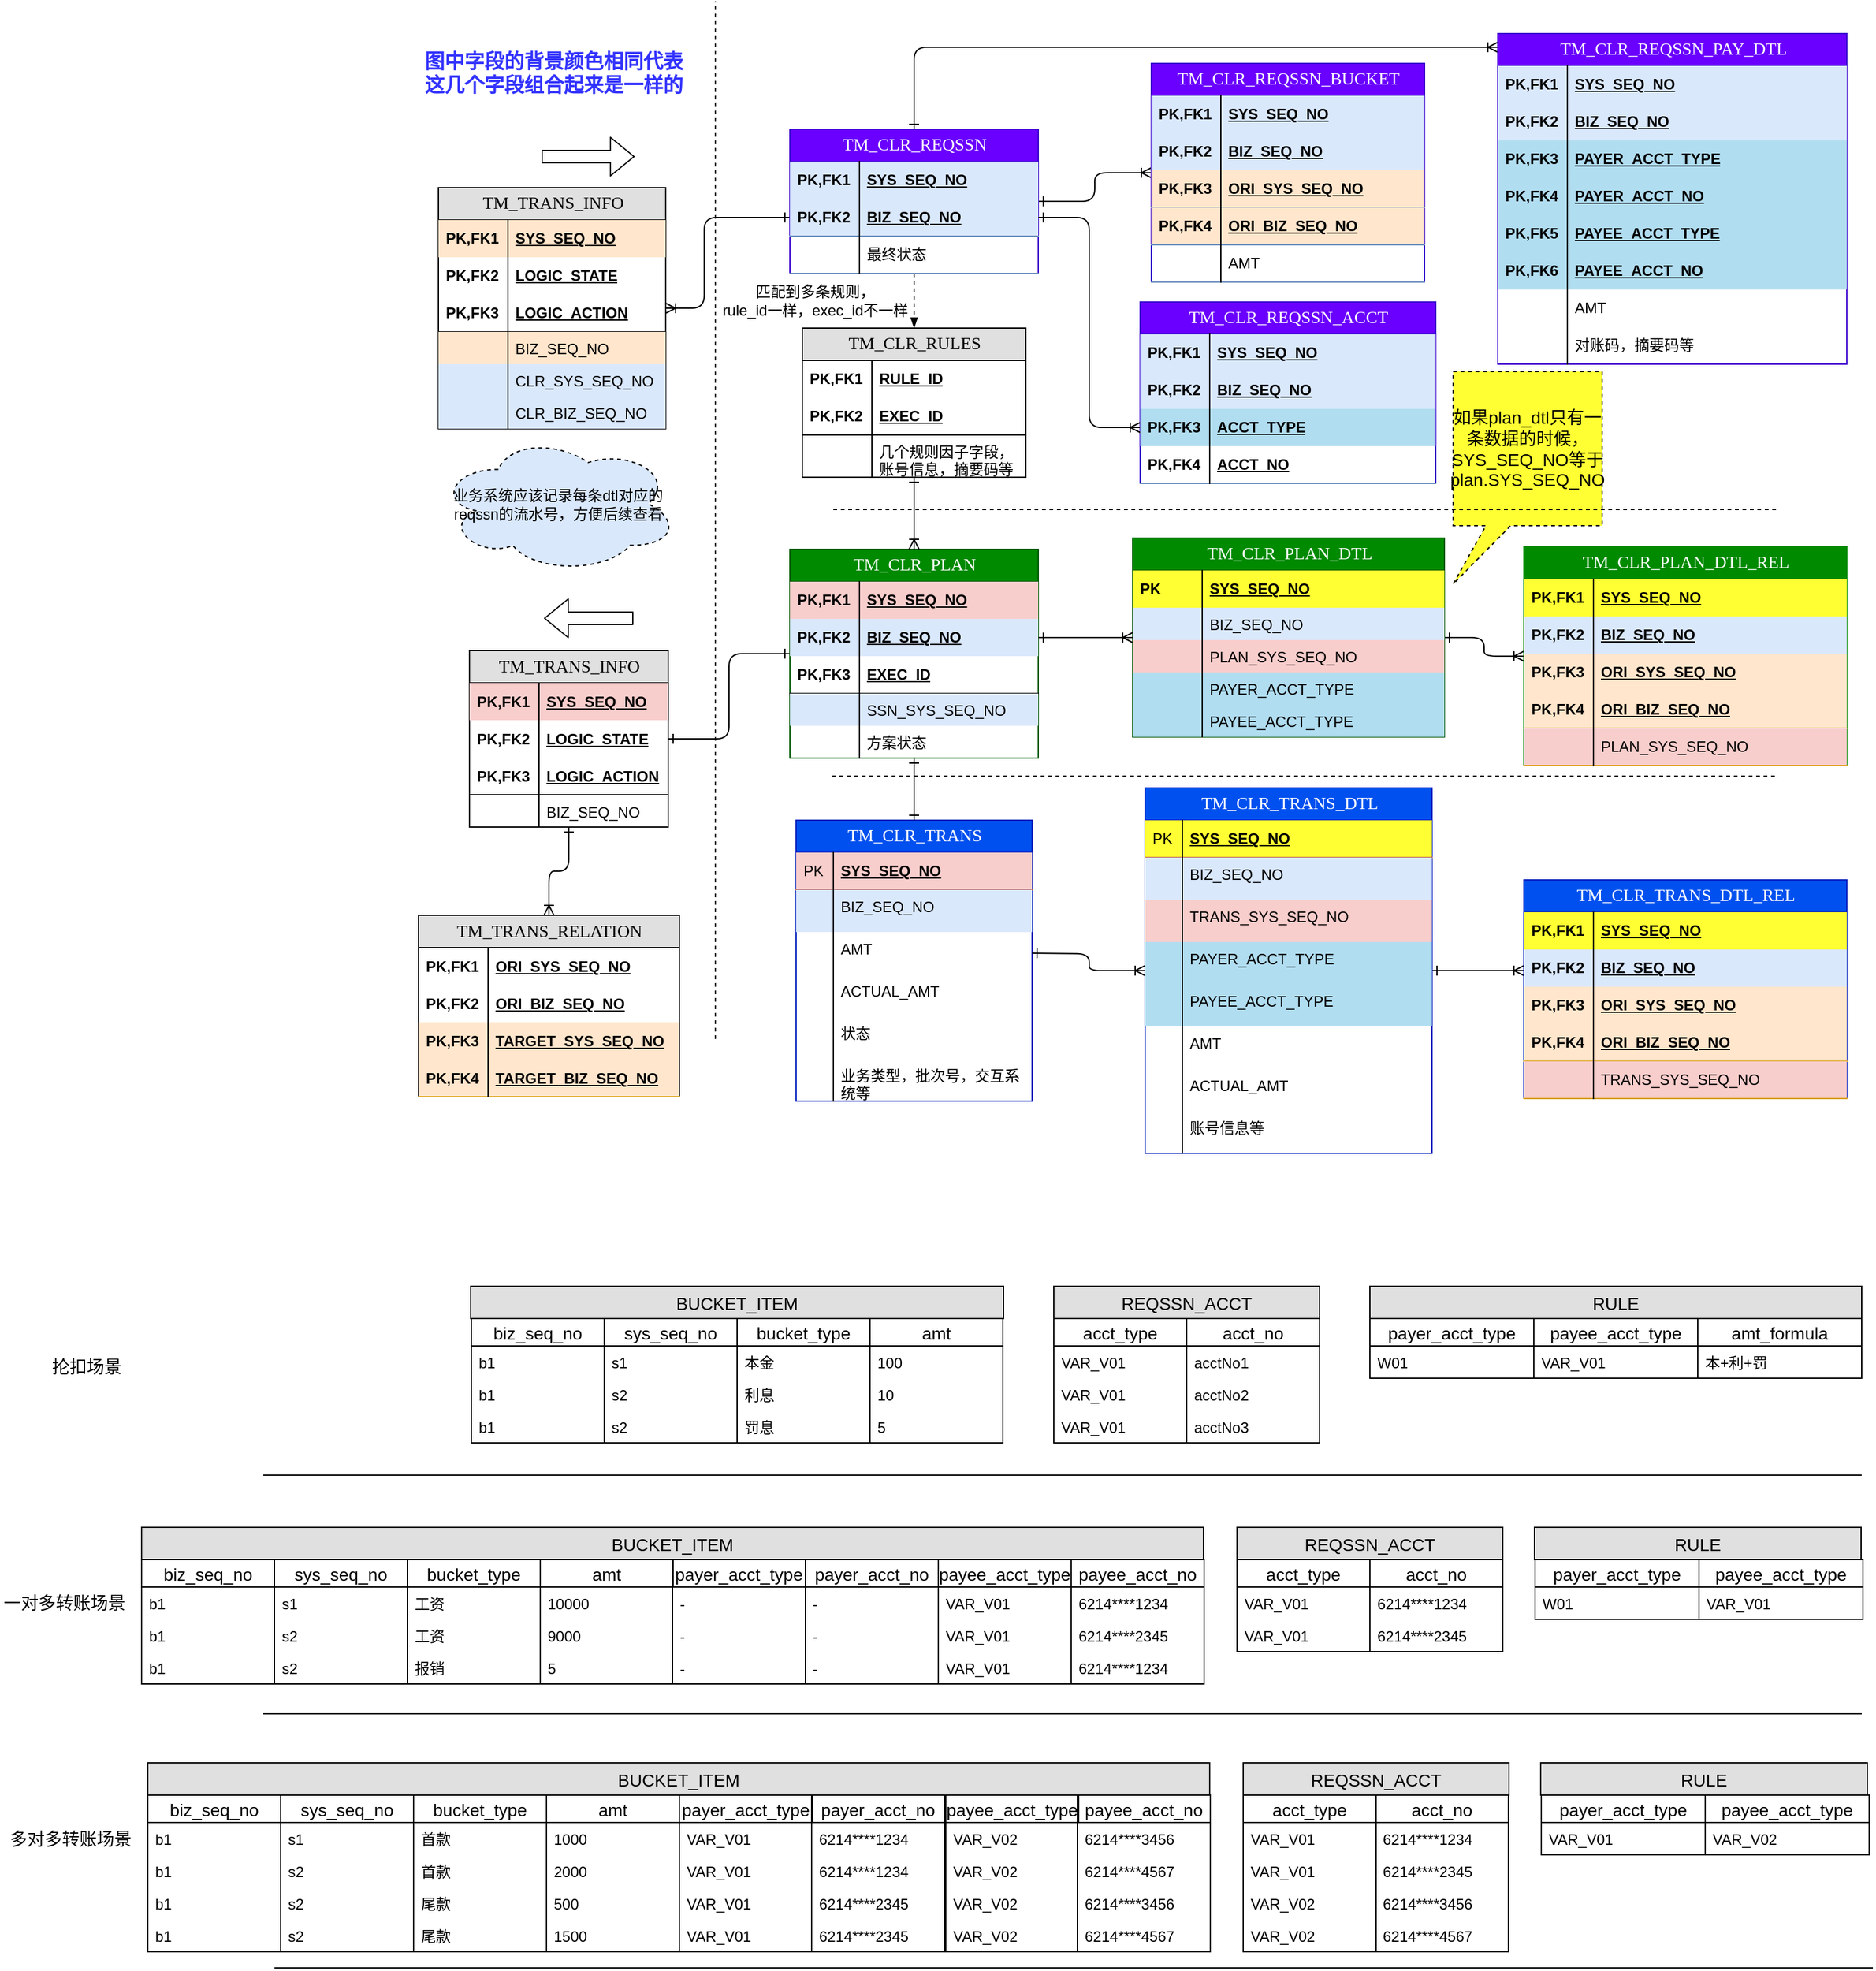 <mxfile version="11.3.0" type="github" pages="1"><diagram name="Page-1" id="e56a1550-8fbb-45ad-956c-1786394a9013"><mxGraphModel dx="1821" dy="1990" grid="0" gridSize="10" guides="1" tooltips="1" connect="1" arrows="1" fold="1" page="0" pageScale="1" pageWidth="1100" pageHeight="850" background="none" math="0" shadow="0"><root><mxCell id="0"/><mxCell id="1" parent="0"/><mxCell id="pB1K7AC03bJ0cS71DUa2-164" style="edgeStyle=orthogonalEdgeStyle;rounded=1;orthogonalLoop=1;jettySize=auto;html=1;startArrow=ERone;startFill=0;endArrow=ERoneToMany;endFill=0;strokeColor=#000000;fontSize=16;fontColor=#FF3333;" parent="1" source="X9g_Wnl-JJDiEGQm5QFy-15" target="pB1K7AC03bJ0cS71DUa2-153" edge="1"><mxGeometry relative="1" as="geometry"><Array as="points"><mxPoint x="726" y="-113"/></Array></mxGeometry></mxCell><mxCell id="2e49270ec7c68f3f-8" value="TM_CLR_TRANS" style="swimlane;html=1;fontStyle=0;childLayout=stackLayout;horizontal=1;startSize=26;fillColor=#0050ef;horizontalStack=0;resizeParent=1;resizeLast=0;collapsible=1;marginBottom=0;swimlaneFillColor=#ffffff;align=center;rounded=0;shadow=0;comic=0;labelBackgroundColor=none;strokeColor=#001DBC;strokeWidth=1;fontFamily=Verdana;fontSize=14;swimlaneLine=1;fontColor=#ffffff;" parent="1" vertex="1"><mxGeometry x="335" y="-186" width="190" height="226" as="geometry"/></mxCell><mxCell id="2e49270ec7c68f3f-9" value="SYS_SEQ_NO" style="shape=partialRectangle;top=0;left=0;right=0;bottom=1;html=1;align=left;verticalAlign=middle;fillColor=#F8CECC;spacingLeft=34;spacingRight=4;whiteSpace=wrap;overflow=hidden;rotatable=0;points=[[0,0.5],[1,0.5]];portConstraint=eastwest;dropTarget=0;fontStyle=5;strokeColor=#b85450;" parent="2e49270ec7c68f3f-8" vertex="1"><mxGeometry y="26" width="190" height="30" as="geometry"/></mxCell><mxCell id="2e49270ec7c68f3f-10" value="PK" style="shape=partialRectangle;top=0;left=0;bottom=0;html=1;fillColor=none;align=left;verticalAlign=middle;spacingLeft=4;spacingRight=4;whiteSpace=wrap;overflow=hidden;rotatable=0;points=[];portConstraint=eastwest;part=1;" parent="2e49270ec7c68f3f-9" vertex="1" connectable="0"><mxGeometry width="30" height="30" as="geometry"/></mxCell><mxCell id="Q-r2-Sh0WdLLjXgFYHqp-52" value="BIZ_SEQ_NO" style="shape=partialRectangle;top=0;left=0;right=0;bottom=0;html=1;align=left;verticalAlign=top;fillColor=#DAE8FC;spacingLeft=34;spacingRight=4;whiteSpace=wrap;overflow=hidden;rotatable=0;points=[[0,0.5],[1,0.5]];portConstraint=eastwest;dropTarget=0;" parent="2e49270ec7c68f3f-8" vertex="1"><mxGeometry y="56" width="190" height="34" as="geometry"/></mxCell><mxCell id="Q-r2-Sh0WdLLjXgFYHqp-53" value="" style="shape=partialRectangle;top=0;left=0;bottom=0;html=1;fillColor=none;align=left;verticalAlign=top;spacingLeft=4;spacingRight=4;whiteSpace=wrap;overflow=hidden;rotatable=0;points=[];portConstraint=eastwest;part=1;" parent="Q-r2-Sh0WdLLjXgFYHqp-52" vertex="1" connectable="0"><mxGeometry width="30" height="34" as="geometry"/></mxCell><mxCell id="WOeSoA5KKFUZUHQN-Nc--24" value="&lt;div&gt;AMT&lt;br&gt;&lt;/div&gt;" style="shape=partialRectangle;top=0;left=0;right=0;bottom=0;html=1;align=left;verticalAlign=top;fillColor=none;spacingLeft=34;spacingRight=4;whiteSpace=wrap;overflow=hidden;rotatable=0;points=[[0,0.5],[1,0.5]];portConstraint=eastwest;dropTarget=0;" parent="2e49270ec7c68f3f-8" vertex="1"><mxGeometry y="90" width="190" height="34" as="geometry"/></mxCell><mxCell id="WOeSoA5KKFUZUHQN-Nc--25" value="" style="shape=partialRectangle;top=0;left=0;bottom=0;html=1;fillColor=none;align=left;verticalAlign=top;spacingLeft=4;spacingRight=4;whiteSpace=wrap;overflow=hidden;rotatable=0;points=[];portConstraint=eastwest;part=1;" parent="WOeSoA5KKFUZUHQN-Nc--24" vertex="1" connectable="0"><mxGeometry width="30" height="34" as="geometry"/></mxCell><mxCell id="WOeSoA5KKFUZUHQN-Nc--26" value="ACTUAL_AMT" style="shape=partialRectangle;top=0;left=0;right=0;bottom=0;html=1;align=left;verticalAlign=top;fillColor=none;spacingLeft=34;spacingRight=4;whiteSpace=wrap;overflow=hidden;rotatable=0;points=[[0,0.5],[1,0.5]];portConstraint=eastwest;dropTarget=0;" parent="2e49270ec7c68f3f-8" vertex="1"><mxGeometry y="124" width="190" height="34" as="geometry"/></mxCell><mxCell id="WOeSoA5KKFUZUHQN-Nc--27" value="" style="shape=partialRectangle;top=0;left=0;bottom=0;html=1;fillColor=none;align=left;verticalAlign=top;spacingLeft=4;spacingRight=4;whiteSpace=wrap;overflow=hidden;rotatable=0;points=[];portConstraint=eastwest;part=1;" parent="WOeSoA5KKFUZUHQN-Nc--26" vertex="1" connectable="0"><mxGeometry width="30" height="34" as="geometry"/></mxCell><mxCell id="X9g_Wnl-JJDiEGQm5QFy-36" value="状态" style="shape=partialRectangle;top=0;left=0;right=0;bottom=0;html=1;align=left;verticalAlign=top;fillColor=none;spacingLeft=34;spacingRight=4;whiteSpace=wrap;overflow=hidden;rotatable=0;points=[[0,0.5],[1,0.5]];portConstraint=eastwest;dropTarget=0;" parent="2e49270ec7c68f3f-8" vertex="1"><mxGeometry y="158" width="190" height="34" as="geometry"/></mxCell><mxCell id="X9g_Wnl-JJDiEGQm5QFy-37" value="" style="shape=partialRectangle;top=0;left=0;bottom=0;html=1;fillColor=none;align=left;verticalAlign=top;spacingLeft=4;spacingRight=4;whiteSpace=wrap;overflow=hidden;rotatable=0;points=[];portConstraint=eastwest;part=1;" parent="X9g_Wnl-JJDiEGQm5QFy-36" vertex="1" connectable="0"><mxGeometry width="30" height="34" as="geometry"/></mxCell><mxCell id="X9g_Wnl-JJDiEGQm5QFy-43" value="业务类型，批次号，交互系统等" style="shape=partialRectangle;top=0;left=0;right=0;bottom=0;html=1;align=left;verticalAlign=top;fillColor=none;spacingLeft=34;spacingRight=4;whiteSpace=wrap;overflow=hidden;rotatable=0;points=[[0,0.5],[1,0.5]];portConstraint=eastwest;dropTarget=0;" parent="2e49270ec7c68f3f-8" vertex="1"><mxGeometry y="192" width="190" height="34" as="geometry"/></mxCell><mxCell id="X9g_Wnl-JJDiEGQm5QFy-44" value="" style="shape=partialRectangle;top=0;left=0;bottom=0;html=1;fillColor=none;align=left;verticalAlign=top;spacingLeft=4;spacingRight=4;whiteSpace=wrap;overflow=hidden;rotatable=0;points=[];portConstraint=eastwest;part=1;" parent="X9g_Wnl-JJDiEGQm5QFy-43" vertex="1" connectable="0"><mxGeometry width="30" height="34" as="geometry"/></mxCell><mxCell id="pB1K7AC03bJ0cS71DUa2-92" style="edgeStyle=orthogonalEdgeStyle;rounded=1;orthogonalLoop=1;jettySize=auto;html=1;startArrow=ERoneToMany;startFill=0;endArrow=ERone;endFill=0;" parent="1" source="pB1K7AC03bJ0cS71DUa2-5" target="pB1K7AC03bJ0cS71DUa2-18" edge="1"><mxGeometry relative="1" as="geometry"><Array as="points"><mxPoint x="261" y="-598"/><mxPoint x="261" y="-671"/></Array></mxGeometry></mxCell><mxCell id="pB1K7AC03bJ0cS71DUa2-5" value="TM_TRANS_INFO" style="swimlane;html=1;fontStyle=0;childLayout=stackLayout;horizontal=1;startSize=26;fillColor=#e0e0e0;horizontalStack=0;resizeParent=1;resizeLast=0;collapsible=1;marginBottom=0;swimlaneFillColor=#ffffff;align=center;rounded=0;shadow=0;comic=0;labelBackgroundColor=none;strokeColor=#000000;strokeWidth=1;fontFamily=Verdana;fontSize=14;fontColor=#000000;" parent="1" vertex="1"><mxGeometry x="47" y="-695" width="183" height="194" as="geometry"/></mxCell><mxCell id="pB1K7AC03bJ0cS71DUa2-16" value="SYS_SEQ_NO" style="shape=partialRectangle;top=0;left=0;right=0;bottom=0;html=1;align=left;verticalAlign=middle;fillColor=#ffe6cc;spacingLeft=60;spacingRight=4;whiteSpace=wrap;overflow=hidden;rotatable=0;points=[[0,0.5],[1,0.5]];portConstraint=eastwest;dropTarget=0;fontStyle=5;strokeColor=#d79b00;" parent="pB1K7AC03bJ0cS71DUa2-5" vertex="1"><mxGeometry y="26" width="183" height="30" as="geometry"/></mxCell><mxCell id="pB1K7AC03bJ0cS71DUa2-17" value="PK,FK1" style="shape=partialRectangle;fontStyle=1;top=0;left=0;bottom=0;html=1;fillColor=none;align=left;verticalAlign=middle;spacingLeft=4;spacingRight=4;whiteSpace=wrap;overflow=hidden;rotatable=0;points=[];portConstraint=eastwest;part=1;" parent="pB1K7AC03bJ0cS71DUa2-16" vertex="1" connectable="0"><mxGeometry width="56" height="30" as="geometry"/></mxCell><mxCell id="pB1K7AC03bJ0cS71DUa2-6" value="LOGIC_STATE" style="shape=partialRectangle;top=0;left=0;right=0;bottom=0;html=1;align=left;verticalAlign=middle;fillColor=none;spacingLeft=60;spacingRight=4;whiteSpace=wrap;overflow=hidden;rotatable=0;points=[[0,0.5],[1,0.5]];portConstraint=eastwest;dropTarget=0;fontStyle=5;" parent="pB1K7AC03bJ0cS71DUa2-5" vertex="1"><mxGeometry y="56" width="183" height="30" as="geometry"/></mxCell><mxCell id="pB1K7AC03bJ0cS71DUa2-7" value="PK,FK2" style="shape=partialRectangle;fontStyle=1;top=0;left=0;bottom=0;html=1;fillColor=none;align=left;verticalAlign=middle;spacingLeft=4;spacingRight=4;whiteSpace=wrap;overflow=hidden;rotatable=0;points=[];portConstraint=eastwest;part=1;" parent="pB1K7AC03bJ0cS71DUa2-6" vertex="1" connectable="0"><mxGeometry width="56" height="30" as="geometry"/></mxCell><mxCell id="pB1K7AC03bJ0cS71DUa2-8" value="LOGIC_ACTION" style="shape=partialRectangle;top=0;left=0;right=0;bottom=1;html=1;align=left;verticalAlign=middle;fillColor=none;spacingLeft=60;spacingRight=4;whiteSpace=wrap;overflow=hidden;rotatable=0;points=[[0,0.5],[1,0.5]];portConstraint=eastwest;dropTarget=0;fontStyle=5;" parent="pB1K7AC03bJ0cS71DUa2-5" vertex="1"><mxGeometry y="86" width="183" height="30" as="geometry"/></mxCell><mxCell id="pB1K7AC03bJ0cS71DUa2-9" value="PK,FK3" style="shape=partialRectangle;fontStyle=1;top=0;left=0;bottom=0;html=1;fillColor=none;align=left;verticalAlign=middle;spacingLeft=4;spacingRight=4;whiteSpace=wrap;overflow=hidden;rotatable=0;points=[];portConstraint=eastwest;part=1;" parent="pB1K7AC03bJ0cS71DUa2-8" vertex="1" connectable="0"><mxGeometry width="56" height="30" as="geometry"/></mxCell><mxCell id="pB1K7AC03bJ0cS71DUa2-10" value="BIZ_SEQ_NO" style="shape=partialRectangle;top=0;left=0;right=0;bottom=0;html=1;align=left;verticalAlign=top;fillColor=#ffe6cc;spacingLeft=60;spacingRight=4;whiteSpace=wrap;overflow=hidden;rotatable=0;points=[[0,0.5],[1,0.5]];portConstraint=eastwest;dropTarget=0;strokeColor=#d79b00;" parent="pB1K7AC03bJ0cS71DUa2-5" vertex="1"><mxGeometry y="116" width="183" height="26" as="geometry"/></mxCell><mxCell id="pB1K7AC03bJ0cS71DUa2-11" value="" style="shape=partialRectangle;top=0;left=0;bottom=0;html=1;fillColor=none;align=left;verticalAlign=top;spacingLeft=4;spacingRight=4;whiteSpace=wrap;overflow=hidden;rotatable=0;points=[];portConstraint=eastwest;part=1;" parent="pB1K7AC03bJ0cS71DUa2-10" vertex="1" connectable="0"><mxGeometry width="56" height="26" as="geometry"/></mxCell><mxCell id="Q-r2-Sh0WdLLjXgFYHqp-75" value="CLR_SYS_SEQ_NO" style="shape=partialRectangle;top=0;left=0;right=0;bottom=0;html=1;align=left;verticalAlign=top;fillColor=#DAE8FC;spacingLeft=60;spacingRight=4;whiteSpace=wrap;overflow=hidden;rotatable=0;points=[[0,0.5],[1,0.5]];portConstraint=eastwest;dropTarget=0;strokeColor=#d79b00;" parent="pB1K7AC03bJ0cS71DUa2-5" vertex="1"><mxGeometry y="142" width="183" height="26" as="geometry"/></mxCell><mxCell id="Q-r2-Sh0WdLLjXgFYHqp-76" value="" style="shape=partialRectangle;top=0;left=0;bottom=0;html=1;fillColor=none;align=left;verticalAlign=top;spacingLeft=4;spacingRight=4;whiteSpace=wrap;overflow=hidden;rotatable=0;points=[];portConstraint=eastwest;part=1;" parent="Q-r2-Sh0WdLLjXgFYHqp-75" vertex="1" connectable="0"><mxGeometry width="56" height="26" as="geometry"/></mxCell><mxCell id="Q-r2-Sh0WdLLjXgFYHqp-77" value="CLR_BIZ_SEQ_NO" style="shape=partialRectangle;top=0;left=0;right=0;bottom=0;html=1;align=left;verticalAlign=top;fillColor=#DAE8FC;spacingLeft=60;spacingRight=4;whiteSpace=wrap;overflow=hidden;rotatable=0;points=[[0,0.5],[1,0.5]];portConstraint=eastwest;dropTarget=0;strokeColor=#d79b00;" parent="pB1K7AC03bJ0cS71DUa2-5" vertex="1"><mxGeometry y="168" width="183" height="26" as="geometry"/></mxCell><mxCell id="Q-r2-Sh0WdLLjXgFYHqp-78" value="" style="shape=partialRectangle;top=0;left=0;bottom=0;html=1;fillColor=none;align=left;verticalAlign=top;spacingLeft=4;spacingRight=4;whiteSpace=wrap;overflow=hidden;rotatable=0;points=[];portConstraint=eastwest;part=1;" parent="Q-r2-Sh0WdLLjXgFYHqp-77" vertex="1" connectable="0"><mxGeometry width="56" height="26" as="geometry"/></mxCell><mxCell id="pB1K7AC03bJ0cS71DUa2-95" style="edgeStyle=orthogonalEdgeStyle;rounded=1;orthogonalLoop=1;jettySize=auto;html=1;startArrow=ERone;startFill=0;endArrow=ERoneToMany;endFill=0;" parent="1" source="pB1K7AC03bJ0cS71DUa2-18" target="pB1K7AC03bJ0cS71DUa2-41" edge="1"><mxGeometry relative="1" as="geometry"/></mxCell><mxCell id="pB1K7AC03bJ0cS71DUa2-97" style="edgeStyle=orthogonalEdgeStyle;rounded=1;orthogonalLoop=1;jettySize=auto;html=1;startArrow=none;startFill=0;endArrow=blockThin;endFill=1;dashed=1;" parent="1" source="pB1K7AC03bJ0cS71DUa2-18" target="pB1K7AC03bJ0cS71DUa2-82" edge="1"><mxGeometry relative="1" as="geometry"><mxPoint x="455" y="-658" as="sourcePoint"/><mxPoint x="455" y="-360" as="targetPoint"/></mxGeometry></mxCell><mxCell id="pB1K7AC03bJ0cS71DUa2-100" value="匹配到多条规则，&lt;br&gt;rule_id一样，exec_id不一样" style="text;html=1;resizable=0;points=[];align=center;verticalAlign=middle;labelBackgroundColor=#ffffff;" parent="pB1K7AC03bJ0cS71DUa2-97" vertex="1" connectable="0"><mxGeometry x="0.315" y="-1" relative="1" as="geometry"><mxPoint x="-79" y="-7" as="offset"/></mxGeometry></mxCell><mxCell id="rKAE7hO3Obonyo2Bsm-9-25" style="edgeStyle=orthogonalEdgeStyle;rounded=1;orthogonalLoop=1;jettySize=auto;html=1;endArrow=ERoneToMany;endFill=0;startArrow=ERone;startFill=0;" parent="1" source="pB1K7AC03bJ0cS71DUa2-18" target="rKAE7hO3Obonyo2Bsm-9-8" edge="1"><mxGeometry relative="1" as="geometry"><Array as="points"><mxPoint x="430" y="-808"/></Array></mxGeometry></mxCell><mxCell id="pB1K7AC03bJ0cS71DUa2-18" value="TM_CLR_REQSSN" style="swimlane;html=1;fontStyle=0;childLayout=stackLayout;horizontal=1;startSize=26;fillColor=#6a00ff;horizontalStack=0;resizeParent=1;resizeLast=0;collapsible=1;marginBottom=0;swimlaneFillColor=#ffffff;align=center;rounded=0;shadow=0;comic=0;labelBackgroundColor=none;strokeColor=#3700CC;strokeWidth=1;fontFamily=Verdana;fontSize=14;fontColor=#ffffff;" parent="1" vertex="1"><mxGeometry x="330" y="-742" width="200" height="116" as="geometry"/></mxCell><mxCell id="pB1K7AC03bJ0cS71DUa2-19" value="SYS_SEQ_NO" style="shape=partialRectangle;top=0;left=0;right=0;bottom=0;html=1;align=left;verticalAlign=middle;fillColor=#dae8fc;spacingLeft=60;spacingRight=4;whiteSpace=wrap;overflow=hidden;rotatable=0;points=[[0,0.5],[1,0.5]];portConstraint=eastwest;dropTarget=0;fontStyle=5;strokeColor=#6c8ebf;" parent="pB1K7AC03bJ0cS71DUa2-18" vertex="1"><mxGeometry y="26" width="200" height="30" as="geometry"/></mxCell><mxCell id="pB1K7AC03bJ0cS71DUa2-20" value="PK,FK1" style="shape=partialRectangle;fontStyle=1;top=0;left=0;bottom=0;html=1;fillColor=none;align=left;verticalAlign=middle;spacingLeft=4;spacingRight=4;whiteSpace=wrap;overflow=hidden;rotatable=0;points=[];portConstraint=eastwest;part=1;" parent="pB1K7AC03bJ0cS71DUa2-19" vertex="1" connectable="0"><mxGeometry width="56" height="30" as="geometry"/></mxCell><mxCell id="pB1K7AC03bJ0cS71DUa2-23" value="BIZ_SEQ_NO" style="shape=partialRectangle;top=0;left=0;right=0;bottom=1;html=1;align=left;verticalAlign=middle;fillColor=#dae8fc;spacingLeft=60;spacingRight=4;whiteSpace=wrap;overflow=hidden;rotatable=0;points=[[0,0.5],[1,0.5]];portConstraint=eastwest;dropTarget=0;fontStyle=5;strokeColor=#6c8ebf;" parent="pB1K7AC03bJ0cS71DUa2-18" vertex="1"><mxGeometry y="56" width="200" height="30" as="geometry"/></mxCell><mxCell id="pB1K7AC03bJ0cS71DUa2-24" value="PK,FK2" style="shape=partialRectangle;fontStyle=1;top=0;left=0;bottom=0;html=1;fillColor=none;align=left;verticalAlign=middle;spacingLeft=4;spacingRight=4;whiteSpace=wrap;overflow=hidden;rotatable=0;points=[];portConstraint=eastwest;part=1;" parent="pB1K7AC03bJ0cS71DUa2-23" vertex="1" connectable="0"><mxGeometry width="56" height="30" as="geometry"/></mxCell><mxCell id="X9g_Wnl-JJDiEGQm5QFy-58" value="最终状态" style="shape=partialRectangle;top=0;left=0;right=0;bottom=1;html=1;align=left;verticalAlign=middle;fillColor=none;spacingLeft=60;spacingRight=4;whiteSpace=wrap;overflow=hidden;rotatable=0;points=[[0,0.5],[1,0.5]];portConstraint=eastwest;dropTarget=0;fontStyle=0;strokeColor=#6c8ebf;" parent="pB1K7AC03bJ0cS71DUa2-18" vertex="1"><mxGeometry y="86" width="200" height="30" as="geometry"/></mxCell><mxCell id="X9g_Wnl-JJDiEGQm5QFy-59" value="" style="shape=partialRectangle;fontStyle=1;top=0;left=0;bottom=0;html=1;fillColor=none;align=left;verticalAlign=middle;spacingLeft=4;spacingRight=4;whiteSpace=wrap;overflow=hidden;rotatable=0;points=[];portConstraint=eastwest;part=1;" parent="X9g_Wnl-JJDiEGQm5QFy-58" vertex="1" connectable="0"><mxGeometry width="56" height="30" as="geometry"/></mxCell><mxCell id="pB1K7AC03bJ0cS71DUa2-102" style="edgeStyle=orthogonalEdgeStyle;rounded=1;orthogonalLoop=1;jettySize=auto;html=1;startArrow=ERone;startFill=0;endArrow=ERone;endFill=0;" parent="1" source="pB1K7AC03bJ0cS71DUa2-29" target="pB1K7AC03bJ0cS71DUa2-70" edge="1"><mxGeometry relative="1" as="geometry"/></mxCell><mxCell id="pB1K7AC03bJ0cS71DUa2-103" style="edgeStyle=orthogonalEdgeStyle;rounded=1;orthogonalLoop=1;jettySize=auto;html=1;startArrow=ERone;startFill=0;endArrow=ERoneToMany;endFill=0;" parent="1" source="X9g_Wnl-JJDiEGQm5QFy-1" target="WOeSoA5KKFUZUHQN-Nc--43" edge="1"><mxGeometry relative="1" as="geometry"><mxPoint x="606" y="-327" as="targetPoint"/><Array as="points"/></mxGeometry></mxCell><mxCell id="pB1K7AC03bJ0cS71DUa2-130" style="edgeStyle=orthogonalEdgeStyle;rounded=1;orthogonalLoop=1;jettySize=auto;html=1;startArrow=ERone;startFill=0;endArrow=ERone;endFill=0;strokeColor=#000000;fontSize=16;fontColor=#FF3333;" parent="1" source="pB1K7AC03bJ0cS71DUa2-29" target="2e49270ec7c68f3f-8" edge="1"><mxGeometry relative="1" as="geometry"/></mxCell><mxCell id="pB1K7AC03bJ0cS71DUa2-29" value="TM_CLR_PLAN" style="swimlane;html=1;fontStyle=0;childLayout=stackLayout;horizontal=1;startSize=26;fillColor=#008a00;horizontalStack=0;resizeParent=1;resizeLast=0;collapsible=1;marginBottom=0;swimlaneFillColor=#ffffff;align=center;rounded=0;shadow=0;comic=0;labelBackgroundColor=none;strokeColor=#005700;strokeWidth=1;fontFamily=Verdana;fontSize=14;fontColor=#ffffff;" parent="1" vertex="1"><mxGeometry x="330" y="-404" width="200" height="168" as="geometry"/></mxCell><mxCell id="pB1K7AC03bJ0cS71DUa2-30" value="SYS_SEQ_NO" style="shape=partialRectangle;top=0;left=0;right=0;bottom=0;html=1;align=left;verticalAlign=middle;fillColor=#F8CECC;spacingLeft=60;spacingRight=4;whiteSpace=wrap;overflow=hidden;rotatable=0;points=[[0,0.5],[1,0.5]];portConstraint=eastwest;dropTarget=0;fontStyle=5;strokeColor=#6c8ebf;" parent="pB1K7AC03bJ0cS71DUa2-29" vertex="1"><mxGeometry y="26" width="200" height="30" as="geometry"/></mxCell><mxCell id="pB1K7AC03bJ0cS71DUa2-31" value="PK,FK1" style="shape=partialRectangle;fontStyle=1;top=0;left=0;bottom=0;html=1;fillColor=none;align=left;verticalAlign=middle;spacingLeft=4;spacingRight=4;whiteSpace=wrap;overflow=hidden;rotatable=0;points=[];portConstraint=eastwest;part=1;" parent="pB1K7AC03bJ0cS71DUa2-30" vertex="1" connectable="0"><mxGeometry width="56" height="30" as="geometry"/></mxCell><mxCell id="pB1K7AC03bJ0cS71DUa2-38" value="BIZ_SEQ_NO" style="shape=partialRectangle;top=0;left=0;right=0;bottom=0;html=1;align=left;verticalAlign=middle;fillColor=#dae8fc;spacingLeft=60;spacingRight=4;whiteSpace=wrap;overflow=hidden;rotatable=0;points=[[0,0.5],[1,0.5]];portConstraint=eastwest;dropTarget=0;fontStyle=5;strokeColor=#6c8ebf;" parent="pB1K7AC03bJ0cS71DUa2-29" vertex="1"><mxGeometry y="56" width="200" height="30" as="geometry"/></mxCell><mxCell id="pB1K7AC03bJ0cS71DUa2-39" value="PK,FK2" style="shape=partialRectangle;fontStyle=1;top=0;left=0;bottom=0;html=1;fillColor=none;align=left;verticalAlign=middle;spacingLeft=4;spacingRight=4;whiteSpace=wrap;overflow=hidden;rotatable=0;points=[];portConstraint=eastwest;part=1;" parent="pB1K7AC03bJ0cS71DUa2-38" vertex="1" connectable="0"><mxGeometry width="56" height="30" as="geometry"/></mxCell><mxCell id="pB1K7AC03bJ0cS71DUa2-32" value="EXEC_ID" style="shape=partialRectangle;top=0;left=0;right=0;bottom=1;html=1;align=left;verticalAlign=middle;fillColor=none;spacingLeft=60;spacingRight=4;whiteSpace=wrap;overflow=hidden;rotatable=0;points=[[0,0.5],[1,0.5]];portConstraint=eastwest;dropTarget=0;fontStyle=5;" parent="pB1K7AC03bJ0cS71DUa2-29" vertex="1"><mxGeometry y="86" width="200" height="30" as="geometry"/></mxCell><mxCell id="pB1K7AC03bJ0cS71DUa2-33" value="&lt;div&gt;PK,FK3&lt;/div&gt;" style="shape=partialRectangle;fontStyle=1;top=0;left=0;bottom=0;html=1;fillColor=none;align=left;verticalAlign=middle;spacingLeft=4;spacingRight=4;whiteSpace=wrap;overflow=hidden;rotatable=0;points=[];portConstraint=eastwest;part=1;" parent="pB1K7AC03bJ0cS71DUa2-32" vertex="1" connectable="0"><mxGeometry width="56" height="30" as="geometry"/></mxCell><mxCell id="pB1K7AC03bJ0cS71DUa2-34" value="SSN_SYS_SEQ_NO" style="shape=partialRectangle;top=0;left=0;right=0;bottom=0;html=1;align=left;verticalAlign=top;fillColor=#DAE8FC;spacingLeft=60;spacingRight=4;whiteSpace=wrap;overflow=hidden;rotatable=0;points=[[0,0.5],[1,0.5]];portConstraint=eastwest;dropTarget=0;strokeColor=#b85450;" parent="pB1K7AC03bJ0cS71DUa2-29" vertex="1"><mxGeometry y="116" width="200" height="26" as="geometry"/></mxCell><mxCell id="pB1K7AC03bJ0cS71DUa2-35" value="" style="shape=partialRectangle;top=0;left=0;bottom=0;html=1;fillColor=none;align=left;verticalAlign=top;spacingLeft=4;spacingRight=4;whiteSpace=wrap;overflow=hidden;rotatable=0;points=[];portConstraint=eastwest;part=1;" parent="pB1K7AC03bJ0cS71DUa2-34" vertex="1" connectable="0"><mxGeometry width="56" height="26" as="geometry"/></mxCell><mxCell id="X9g_Wnl-JJDiEGQm5QFy-40" value="方案状态" style="shape=partialRectangle;top=0;left=0;right=0;bottom=0;html=1;align=left;verticalAlign=top;fillColor=none;spacingLeft=60;spacingRight=4;whiteSpace=wrap;overflow=hidden;rotatable=0;points=[[0,0.5],[1,0.5]];portConstraint=eastwest;dropTarget=0;strokeColor=#10739e;" parent="pB1K7AC03bJ0cS71DUa2-29" vertex="1"><mxGeometry y="142" width="200" height="26" as="geometry"/></mxCell><mxCell id="X9g_Wnl-JJDiEGQm5QFy-41" value="" style="shape=partialRectangle;top=0;left=0;bottom=0;html=1;fillColor=none;align=left;verticalAlign=top;spacingLeft=4;spacingRight=4;whiteSpace=wrap;overflow=hidden;rotatable=0;points=[];portConstraint=eastwest;part=1;" parent="X9g_Wnl-JJDiEGQm5QFy-40" vertex="1" connectable="0"><mxGeometry width="56" height="26" as="geometry"/></mxCell><mxCell id="pB1K7AC03bJ0cS71DUa2-41" value="TM_CLR_REQSSN_BUCKET" style="swimlane;html=1;fontStyle=0;childLayout=stackLayout;horizontal=1;startSize=26;fillColor=#6a00ff;horizontalStack=0;resizeParent=1;resizeLast=0;collapsible=1;marginBottom=0;swimlaneFillColor=#ffffff;align=center;rounded=0;shadow=0;comic=0;labelBackgroundColor=none;strokeColor=#3700CC;strokeWidth=1;fontFamily=Verdana;fontSize=14;fontColor=#ffffff;" parent="1" vertex="1"><mxGeometry x="621" y="-795" width="220" height="176" as="geometry"/></mxCell><mxCell id="pB1K7AC03bJ0cS71DUa2-42" value="SYS_SEQ_NO" style="shape=partialRectangle;top=0;left=0;right=0;bottom=0;html=1;align=left;verticalAlign=middle;fillColor=#dae8fc;spacingLeft=60;spacingRight=4;whiteSpace=wrap;overflow=hidden;rotatable=0;points=[[0,0.5],[1,0.5]];portConstraint=eastwest;dropTarget=0;fontStyle=5;strokeColor=#6c8ebf;" parent="pB1K7AC03bJ0cS71DUa2-41" vertex="1"><mxGeometry y="26" width="220" height="30" as="geometry"/></mxCell><mxCell id="pB1K7AC03bJ0cS71DUa2-43" value="PK,FK1" style="shape=partialRectangle;fontStyle=1;top=0;left=0;bottom=0;html=1;fillColor=none;align=left;verticalAlign=middle;spacingLeft=4;spacingRight=4;whiteSpace=wrap;overflow=hidden;rotatable=0;points=[];portConstraint=eastwest;part=1;" parent="pB1K7AC03bJ0cS71DUa2-42" vertex="1" connectable="0"><mxGeometry width="56" height="30" as="geometry"/></mxCell><mxCell id="Q-r2-Sh0WdLLjXgFYHqp-32" value="BIZ_SEQ_NO" style="shape=partialRectangle;top=0;left=0;right=0;bottom=0;html=1;align=left;verticalAlign=middle;fillColor=#dae8fc;spacingLeft=60;spacingRight=4;whiteSpace=wrap;overflow=hidden;rotatable=0;points=[[0,0.5],[1,0.5]];portConstraint=eastwest;dropTarget=0;fontStyle=5;strokeColor=#6c8ebf;" parent="pB1K7AC03bJ0cS71DUa2-41" vertex="1"><mxGeometry y="56" width="220" height="30" as="geometry"/></mxCell><mxCell id="Q-r2-Sh0WdLLjXgFYHqp-33" value="PK,FK2" style="shape=partialRectangle;fontStyle=1;top=0;left=0;bottom=0;html=1;fillColor=none;align=left;verticalAlign=middle;spacingLeft=4;spacingRight=4;whiteSpace=wrap;overflow=hidden;rotatable=0;points=[];portConstraint=eastwest;part=1;" parent="Q-r2-Sh0WdLLjXgFYHqp-32" vertex="1" connectable="0"><mxGeometry width="56" height="30" as="geometry"/></mxCell><mxCell id="pB1K7AC03bJ0cS71DUa2-44" value="ORI_SYS_SEQ_NO" style="shape=partialRectangle;top=0;left=0;right=0;bottom=1;html=1;align=left;verticalAlign=middle;fillColor=#FFE6CC;spacingLeft=60;spacingRight=4;whiteSpace=wrap;overflow=hidden;rotatable=0;points=[[0,0.5],[1,0.5]];portConstraint=eastwest;dropTarget=0;fontStyle=5;strokeColor=#6c8ebf;" parent="pB1K7AC03bJ0cS71DUa2-41" vertex="1"><mxGeometry y="86" width="220" height="30" as="geometry"/></mxCell><mxCell id="pB1K7AC03bJ0cS71DUa2-45" value="PK,FK3" style="shape=partialRectangle;fontStyle=1;top=0;left=0;bottom=0;html=1;fillColor=none;align=left;verticalAlign=middle;spacingLeft=4;spacingRight=4;whiteSpace=wrap;overflow=hidden;rotatable=0;points=[];portConstraint=eastwest;part=1;" parent="pB1K7AC03bJ0cS71DUa2-44" vertex="1" connectable="0"><mxGeometry width="56" height="30" as="geometry"/></mxCell><mxCell id="WOeSoA5KKFUZUHQN-Nc--2" value="ORI_BIZ_SEQ_NO" style="shape=partialRectangle;top=0;left=0;right=0;bottom=1;html=1;align=left;verticalAlign=middle;fillColor=#FFE6CC;spacingLeft=60;spacingRight=4;whiteSpace=wrap;overflow=hidden;rotatable=0;points=[[0,0.5],[1,0.5]];portConstraint=eastwest;dropTarget=0;fontStyle=5;strokeColor=#6c8ebf;" parent="pB1K7AC03bJ0cS71DUa2-41" vertex="1"><mxGeometry y="116" width="220" height="30" as="geometry"/></mxCell><mxCell id="WOeSoA5KKFUZUHQN-Nc--3" value="PK,FK4" style="shape=partialRectangle;fontStyle=1;top=0;left=0;bottom=0;html=1;fillColor=none;align=left;verticalAlign=middle;spacingLeft=4;spacingRight=4;whiteSpace=wrap;overflow=hidden;rotatable=0;points=[];portConstraint=eastwest;part=1;" parent="WOeSoA5KKFUZUHQN-Nc--2" vertex="1" connectable="0"><mxGeometry width="56" height="30" as="geometry"/></mxCell><mxCell id="Q-r2-Sh0WdLLjXgFYHqp-72" value="AMT" style="shape=partialRectangle;top=0;left=0;right=0;bottom=1;html=1;align=left;verticalAlign=middle;fillColor=none;spacingLeft=60;spacingRight=4;whiteSpace=wrap;overflow=hidden;rotatable=0;points=[[0,0.5],[1,0.5]];portConstraint=eastwest;dropTarget=0;fontStyle=0;strokeColor=#6c8ebf;" parent="pB1K7AC03bJ0cS71DUa2-41" vertex="1"><mxGeometry y="146" width="220" height="30" as="geometry"/></mxCell><mxCell id="Q-r2-Sh0WdLLjXgFYHqp-73" value="" style="shape=partialRectangle;fontStyle=1;top=0;left=0;bottom=0;html=1;fillColor=none;align=left;verticalAlign=middle;spacingLeft=4;spacingRight=4;whiteSpace=wrap;overflow=hidden;rotatable=0;points=[];portConstraint=eastwest;part=1;" parent="Q-r2-Sh0WdLLjXgFYHqp-72" vertex="1" connectable="0"><mxGeometry width="56" height="30" as="geometry"/></mxCell><mxCell id="pB1K7AC03bJ0cS71DUa2-124" style="edgeStyle=orthogonalEdgeStyle;rounded=1;orthogonalLoop=1;jettySize=auto;html=1;startArrow=ERone;startFill=0;endArrow=ERoneToMany;endFill=0;strokeColor=#000000;" parent="1" source="pB1K7AC03bJ0cS71DUa2-70" target="pB1K7AC03bJ0cS71DUa2-108" edge="1"><mxGeometry relative="1" as="geometry"/></mxCell><mxCell id="pB1K7AC03bJ0cS71DUa2-70" value="TM_TRANS_INFO" style="swimlane;html=1;fontStyle=0;childLayout=stackLayout;horizontal=1;startSize=26;fillColor=#e0e0e0;horizontalStack=0;resizeParent=1;resizeLast=0;collapsible=1;marginBottom=0;swimlaneFillColor=#ffffff;align=center;rounded=0;shadow=0;comic=0;labelBackgroundColor=none;strokeColor=#000000;strokeWidth=1;fontFamily=Verdana;fontSize=14;fontColor=#000000;" parent="1" vertex="1"><mxGeometry x="72" y="-322.5" width="160" height="142" as="geometry"/></mxCell><mxCell id="pB1K7AC03bJ0cS71DUa2-71" value="SYS_SEQ_NO" style="shape=partialRectangle;top=0;left=0;right=0;bottom=0;html=1;align=left;verticalAlign=middle;fillColor=#f8cecc;spacingLeft=60;spacingRight=4;whiteSpace=wrap;overflow=hidden;rotatable=0;points=[[0,0.5],[1,0.5]];portConstraint=eastwest;dropTarget=0;fontStyle=5;strokeColor=#b85450;" parent="pB1K7AC03bJ0cS71DUa2-70" vertex="1"><mxGeometry y="26" width="160" height="30" as="geometry"/></mxCell><mxCell id="pB1K7AC03bJ0cS71DUa2-72" value="PK,FK1" style="shape=partialRectangle;fontStyle=1;top=0;left=0;bottom=0;html=1;fillColor=none;align=left;verticalAlign=middle;spacingLeft=4;spacingRight=4;whiteSpace=wrap;overflow=hidden;rotatable=0;points=[];portConstraint=eastwest;part=1;" parent="pB1K7AC03bJ0cS71DUa2-71" vertex="1" connectable="0"><mxGeometry width="56" height="30" as="geometry"/></mxCell><mxCell id="pB1K7AC03bJ0cS71DUa2-73" value="LOGIC_STATE" style="shape=partialRectangle;top=0;left=0;right=0;bottom=0;html=1;align=left;verticalAlign=middle;fillColor=none;spacingLeft=60;spacingRight=4;whiteSpace=wrap;overflow=hidden;rotatable=0;points=[[0,0.5],[1,0.5]];portConstraint=eastwest;dropTarget=0;fontStyle=5;" parent="pB1K7AC03bJ0cS71DUa2-70" vertex="1"><mxGeometry y="56" width="160" height="30" as="geometry"/></mxCell><mxCell id="pB1K7AC03bJ0cS71DUa2-74" value="PK,FK2" style="shape=partialRectangle;fontStyle=1;top=0;left=0;bottom=0;html=1;fillColor=none;align=left;verticalAlign=middle;spacingLeft=4;spacingRight=4;whiteSpace=wrap;overflow=hidden;rotatable=0;points=[];portConstraint=eastwest;part=1;" parent="pB1K7AC03bJ0cS71DUa2-73" vertex="1" connectable="0"><mxGeometry width="56" height="30" as="geometry"/></mxCell><mxCell id="pB1K7AC03bJ0cS71DUa2-75" value="LOGIC_ACTION" style="shape=partialRectangle;top=0;left=0;right=0;bottom=1;html=1;align=left;verticalAlign=middle;fillColor=none;spacingLeft=60;spacingRight=4;whiteSpace=wrap;overflow=hidden;rotatable=0;points=[[0,0.5],[1,0.5]];portConstraint=eastwest;dropTarget=0;fontStyle=5;" parent="pB1K7AC03bJ0cS71DUa2-70" vertex="1"><mxGeometry y="86" width="160" height="30" as="geometry"/></mxCell><mxCell id="pB1K7AC03bJ0cS71DUa2-76" value="PK,FK3" style="shape=partialRectangle;fontStyle=1;top=0;left=0;bottom=0;html=1;fillColor=none;align=left;verticalAlign=middle;spacingLeft=4;spacingRight=4;whiteSpace=wrap;overflow=hidden;rotatable=0;points=[];portConstraint=eastwest;part=1;" parent="pB1K7AC03bJ0cS71DUa2-75" vertex="1" connectable="0"><mxGeometry width="56" height="30" as="geometry"/></mxCell><mxCell id="pB1K7AC03bJ0cS71DUa2-77" value="BIZ_SEQ_NO" style="shape=partialRectangle;top=0;left=0;right=0;bottom=0;html=1;align=left;verticalAlign=top;fillColor=none;spacingLeft=60;spacingRight=4;whiteSpace=wrap;overflow=hidden;rotatable=0;points=[[0,0.5],[1,0.5]];portConstraint=eastwest;dropTarget=0;" parent="pB1K7AC03bJ0cS71DUa2-70" vertex="1"><mxGeometry y="116" width="160" height="26" as="geometry"/></mxCell><mxCell id="pB1K7AC03bJ0cS71DUa2-78" value="" style="shape=partialRectangle;top=0;left=0;bottom=0;html=1;fillColor=none;align=left;verticalAlign=top;spacingLeft=4;spacingRight=4;whiteSpace=wrap;overflow=hidden;rotatable=0;points=[];portConstraint=eastwest;part=1;" parent="pB1K7AC03bJ0cS71DUa2-77" vertex="1" connectable="0"><mxGeometry width="56" height="26" as="geometry"/></mxCell><mxCell id="pB1K7AC03bJ0cS71DUa2-81" value="" style="endArrow=none;dashed=1;html=1;" parent="1" edge="1"><mxGeometry width="50" height="50" relative="1" as="geometry"><mxPoint x="270" y="-10" as="sourcePoint"/><mxPoint x="270" y="-845" as="targetPoint"/></mxGeometry></mxCell><mxCell id="pB1K7AC03bJ0cS71DUa2-101" value="" style="edgeStyle=orthogonalEdgeStyle;rounded=1;orthogonalLoop=1;jettySize=auto;html=1;startArrow=ERone;startFill=0;endArrow=ERoneToMany;endFill=0;" parent="1" source="pB1K7AC03bJ0cS71DUa2-82" target="pB1K7AC03bJ0cS71DUa2-29" edge="1"><mxGeometry relative="1" as="geometry"><mxPoint x="430" y="-438" as="sourcePoint"/></mxGeometry></mxCell><mxCell id="pB1K7AC03bJ0cS71DUa2-82" value="TM_CLR_RULES" style="swimlane;html=1;fontStyle=0;childLayout=stackLayout;horizontal=1;startSize=26;fillColor=#e0e0e0;horizontalStack=0;resizeParent=1;resizeLast=0;collapsible=1;marginBottom=0;swimlaneFillColor=#ffffff;align=center;rounded=0;shadow=0;comic=0;labelBackgroundColor=none;strokeColor=#000000;strokeWidth=1;fontFamily=Verdana;fontSize=14;fontColor=#000000;" parent="1" vertex="1"><mxGeometry x="340" y="-582" width="180" height="120" as="geometry"/></mxCell><mxCell id="pB1K7AC03bJ0cS71DUa2-83" value="RULE_ID" style="shape=partialRectangle;top=0;left=0;right=0;bottom=0;html=1;align=left;verticalAlign=middle;fillColor=none;spacingLeft=60;spacingRight=4;whiteSpace=wrap;overflow=hidden;rotatable=0;points=[[0,0.5],[1,0.5]];portConstraint=eastwest;dropTarget=0;fontStyle=5;" parent="pB1K7AC03bJ0cS71DUa2-82" vertex="1"><mxGeometry y="26" width="180" height="30" as="geometry"/></mxCell><mxCell id="pB1K7AC03bJ0cS71DUa2-84" value="PK,FK1" style="shape=partialRectangle;fontStyle=1;top=0;left=0;bottom=0;html=1;fillColor=none;align=left;verticalAlign=middle;spacingLeft=4;spacingRight=4;whiteSpace=wrap;overflow=hidden;rotatable=0;points=[];portConstraint=eastwest;part=1;" parent="pB1K7AC03bJ0cS71DUa2-83" vertex="1" connectable="0"><mxGeometry width="56" height="30" as="geometry"/></mxCell><mxCell id="pB1K7AC03bJ0cS71DUa2-85" value="EXEC_ID" style="shape=partialRectangle;top=0;left=0;right=0;bottom=1;html=1;align=left;verticalAlign=middle;fillColor=none;spacingLeft=60;spacingRight=4;whiteSpace=wrap;overflow=hidden;rotatable=0;points=[[0,0.5],[1,0.5]];portConstraint=eastwest;dropTarget=0;fontStyle=5;" parent="pB1K7AC03bJ0cS71DUa2-82" vertex="1"><mxGeometry y="56" width="180" height="30" as="geometry"/></mxCell><mxCell id="pB1K7AC03bJ0cS71DUa2-86" value="PK,FK2" style="shape=partialRectangle;fontStyle=1;top=0;left=0;bottom=0;html=1;fillColor=none;align=left;verticalAlign=middle;spacingLeft=4;spacingRight=4;whiteSpace=wrap;overflow=hidden;rotatable=0;points=[];portConstraint=eastwest;part=1;" parent="pB1K7AC03bJ0cS71DUa2-85" vertex="1" connectable="0"><mxGeometry width="56" height="30" as="geometry"/></mxCell><mxCell id="pB1K7AC03bJ0cS71DUa2-87" value="几个规则因子字段，账号信息，摘要码等" style="shape=partialRectangle;top=0;left=0;right=0;bottom=0;html=1;align=left;verticalAlign=top;fillColor=none;spacingLeft=60;spacingRight=4;whiteSpace=wrap;overflow=hidden;rotatable=0;points=[[0,0.5],[1,0.5]];portConstraint=eastwest;dropTarget=0;" parent="pB1K7AC03bJ0cS71DUa2-82" vertex="1"><mxGeometry y="86" width="180" height="34" as="geometry"/></mxCell><mxCell id="pB1K7AC03bJ0cS71DUa2-88" value="" style="shape=partialRectangle;top=0;left=0;bottom=0;html=1;fillColor=none;align=left;verticalAlign=top;spacingLeft=4;spacingRight=4;whiteSpace=wrap;overflow=hidden;rotatable=0;points=[];portConstraint=eastwest;part=1;" parent="pB1K7AC03bJ0cS71DUa2-87" vertex="1" connectable="0"><mxGeometry width="56" height="34" as="geometry"/></mxCell><mxCell id="pB1K7AC03bJ0cS71DUa2-106" value="" style="shape=flexArrow;endArrow=classic;html=1;" parent="1" edge="1"><mxGeometry width="50" height="50" relative="1" as="geometry"><mxPoint x="130" y="-720" as="sourcePoint"/><mxPoint x="205" y="-720" as="targetPoint"/></mxGeometry></mxCell><mxCell id="pB1K7AC03bJ0cS71DUa2-107" value="" style="shape=flexArrow;endArrow=classic;html=1;" parent="1" edge="1"><mxGeometry width="50" height="50" relative="1" as="geometry"><mxPoint x="204" y="-348.5" as="sourcePoint"/><mxPoint x="132" y="-348.5" as="targetPoint"/></mxGeometry></mxCell><mxCell id="pB1K7AC03bJ0cS71DUa2-108" value="&lt;div&gt;TM_TRANS_RELATION&lt;/div&gt;" style="swimlane;html=1;fontStyle=0;childLayout=stackLayout;horizontal=1;startSize=26;fillColor=#e0e0e0;horizontalStack=0;resizeParent=1;resizeLast=0;collapsible=1;marginBottom=0;swimlaneFillColor=#ffffff;align=center;rounded=0;shadow=0;comic=0;labelBackgroundColor=none;strokeColor=#000000;strokeWidth=1;fontFamily=Verdana;fontSize=14;fontColor=#000000;" parent="1" vertex="1"><mxGeometry x="31" y="-109.5" width="210" height="146" as="geometry"/></mxCell><mxCell id="pB1K7AC03bJ0cS71DUa2-109" value="ORI_SYS_SEQ_NO" style="shape=partialRectangle;top=0;left=0;right=0;bottom=0;html=1;align=left;verticalAlign=middle;fillColor=none;spacingLeft=60;spacingRight=4;whiteSpace=wrap;overflow=hidden;rotatable=0;points=[[0,0.5],[1,0.5]];portConstraint=eastwest;dropTarget=0;fontStyle=5;" parent="pB1K7AC03bJ0cS71DUa2-108" vertex="1"><mxGeometry y="26" width="210" height="30" as="geometry"/></mxCell><mxCell id="pB1K7AC03bJ0cS71DUa2-110" value="PK,FK1" style="shape=partialRectangle;fontStyle=1;top=0;left=0;bottom=0;html=1;fillColor=none;align=left;verticalAlign=middle;spacingLeft=4;spacingRight=4;whiteSpace=wrap;overflow=hidden;rotatable=0;points=[];portConstraint=eastwest;part=1;" parent="pB1K7AC03bJ0cS71DUa2-109" vertex="1" connectable="0"><mxGeometry width="56" height="30" as="geometry"/></mxCell><mxCell id="pB1K7AC03bJ0cS71DUa2-111" value="ORI_BIZ_SEQ_NO" style="shape=partialRectangle;top=0;left=0;right=0;bottom=0;html=1;align=left;verticalAlign=middle;fillColor=none;spacingLeft=60;spacingRight=4;whiteSpace=wrap;overflow=hidden;rotatable=0;points=[[0,0.5],[1,0.5]];portConstraint=eastwest;dropTarget=0;fontStyle=5;" parent="pB1K7AC03bJ0cS71DUa2-108" vertex="1"><mxGeometry y="56" width="210" height="30" as="geometry"/></mxCell><mxCell id="pB1K7AC03bJ0cS71DUa2-112" value="PK,FK2" style="shape=partialRectangle;fontStyle=1;top=0;left=0;bottom=0;html=1;fillColor=none;align=left;verticalAlign=middle;spacingLeft=4;spacingRight=4;whiteSpace=wrap;overflow=hidden;rotatable=0;points=[];portConstraint=eastwest;part=1;" parent="pB1K7AC03bJ0cS71DUa2-111" vertex="1" connectable="0"><mxGeometry width="56" height="30" as="geometry"/></mxCell><mxCell id="pB1K7AC03bJ0cS71DUa2-119" value="TARGET_SYS_SEQ_NO" style="shape=partialRectangle;top=0;left=0;right=0;bottom=0;html=1;align=left;verticalAlign=middle;fillColor=#FFE6CC;spacingLeft=60;spacingRight=4;whiteSpace=wrap;overflow=hidden;rotatable=0;points=[[0,0.5],[1,0.5]];portConstraint=eastwest;dropTarget=0;fontStyle=5;strokeColor=#d79b00;" parent="pB1K7AC03bJ0cS71DUa2-108" vertex="1"><mxGeometry y="86" width="210" height="30" as="geometry"/></mxCell><mxCell id="pB1K7AC03bJ0cS71DUa2-120" value="PK,FK3" style="shape=partialRectangle;fontStyle=1;top=0;left=0;bottom=0;html=1;fillColor=none;align=left;verticalAlign=middle;spacingLeft=4;spacingRight=4;whiteSpace=wrap;overflow=hidden;rotatable=0;points=[];portConstraint=eastwest;part=1;" parent="pB1K7AC03bJ0cS71DUa2-119" vertex="1" connectable="0"><mxGeometry width="56" height="30" as="geometry"/></mxCell><mxCell id="pB1K7AC03bJ0cS71DUa2-113" value="TARGET_BIZ_SEQ_NO" style="shape=partialRectangle;top=0;left=0;right=0;bottom=1;html=1;align=left;verticalAlign=middle;fillColor=#ffe6cc;spacingLeft=60;spacingRight=4;whiteSpace=wrap;overflow=hidden;rotatable=0;points=[[0,0.5],[1,0.5]];portConstraint=eastwest;dropTarget=0;fontStyle=5;strokeColor=#d79b00;" parent="pB1K7AC03bJ0cS71DUa2-108" vertex="1"><mxGeometry y="116" width="210" height="30" as="geometry"/></mxCell><mxCell id="pB1K7AC03bJ0cS71DUa2-114" value="PK,FK4" style="shape=partialRectangle;fontStyle=1;top=0;left=0;bottom=0;html=1;fillColor=none;align=left;verticalAlign=middle;spacingLeft=4;spacingRight=4;whiteSpace=wrap;overflow=hidden;rotatable=0;points=[];portConstraint=eastwest;part=1;" parent="pB1K7AC03bJ0cS71DUa2-113" vertex="1" connectable="0"><mxGeometry width="56" height="30" as="geometry"/></mxCell><mxCell id="pB1K7AC03bJ0cS71DUa2-125" value="&lt;div&gt;图中字段的背景颜色相同代表&lt;/div&gt;&lt;div&gt;这几个字段组合起来是一样的&lt;/div&gt;" style="text;html=1;resizable=0;points=[];autosize=1;align=left;verticalAlign=top;spacingTop=-4;fontStyle=1;fontSize=16;fontColor=#3333FF;" parent="1" vertex="1"><mxGeometry x="33.5" y="-809" width="220" height="40" as="geometry"/></mxCell><mxCell id="pB1K7AC03bJ0cS71DUa2-153" value="&lt;div&gt;TM_CLR_TRANS_DTL_REL&lt;/div&gt;" style="swimlane;html=1;fontStyle=0;childLayout=stackLayout;horizontal=1;startSize=26;fillColor=#0050ef;horizontalStack=0;resizeParent=1;resizeLast=0;collapsible=1;marginBottom=0;swimlaneFillColor=#ffffff;align=center;rounded=0;shadow=0;comic=0;labelBackgroundColor=none;strokeColor=#001DBC;strokeWidth=1;fontFamily=Verdana;fontSize=14;fontColor=#ffffff;" parent="1" vertex="1"><mxGeometry x="921" y="-138" width="260" height="176" as="geometry"/></mxCell><mxCell id="pB1K7AC03bJ0cS71DUa2-154" value="SYS_SEQ_NO" style="shape=partialRectangle;top=0;left=0;right=0;bottom=0;html=1;align=left;verticalAlign=middle;fillColor=#FFFF33;spacingLeft=60;spacingRight=4;whiteSpace=wrap;overflow=hidden;rotatable=0;points=[[0,0.5],[1,0.5]];portConstraint=eastwest;dropTarget=0;fontStyle=5;strokeColor=#b85450;" parent="pB1K7AC03bJ0cS71DUa2-153" vertex="1"><mxGeometry y="26" width="260" height="30" as="geometry"/></mxCell><mxCell id="pB1K7AC03bJ0cS71DUa2-155" value="PK,FK1" style="shape=partialRectangle;fontStyle=1;top=0;left=0;bottom=0;html=1;fillColor=none;align=left;verticalAlign=middle;spacingLeft=4;spacingRight=4;whiteSpace=wrap;overflow=hidden;rotatable=0;points=[];portConstraint=eastwest;part=1;" parent="pB1K7AC03bJ0cS71DUa2-154" vertex="1" connectable="0"><mxGeometry width="56" height="30" as="geometry"/></mxCell><mxCell id="pB1K7AC03bJ0cS71DUa2-156" value="BIZ_SEQ_NO" style="shape=partialRectangle;top=0;left=0;right=0;bottom=0;html=1;align=left;verticalAlign=middle;fillColor=#DAE8FC;spacingLeft=60;spacingRight=4;whiteSpace=wrap;overflow=hidden;rotatable=0;points=[[0,0.5],[1,0.5]];portConstraint=eastwest;dropTarget=0;fontStyle=5;" parent="pB1K7AC03bJ0cS71DUa2-153" vertex="1"><mxGeometry y="56" width="260" height="30" as="geometry"/></mxCell><mxCell id="pB1K7AC03bJ0cS71DUa2-157" value="PK,FK2" style="shape=partialRectangle;fontStyle=1;top=0;left=0;bottom=0;html=1;fillColor=none;align=left;verticalAlign=middle;spacingLeft=4;spacingRight=4;whiteSpace=wrap;overflow=hidden;rotatable=0;points=[];portConstraint=eastwest;part=1;" parent="pB1K7AC03bJ0cS71DUa2-156" vertex="1" connectable="0"><mxGeometry width="56" height="30" as="geometry"/></mxCell><mxCell id="pB1K7AC03bJ0cS71DUa2-158" value="ORI_SYS_SEQ_NO" style="shape=partialRectangle;top=0;left=0;right=0;bottom=0;html=1;align=left;verticalAlign=middle;fillColor=#ffe6cc;spacingLeft=60;spacingRight=4;whiteSpace=wrap;overflow=hidden;rotatable=0;points=[[0,0.5],[1,0.5]];portConstraint=eastwest;dropTarget=0;fontStyle=5;strokeColor=#d79b00;" parent="pB1K7AC03bJ0cS71DUa2-153" vertex="1"><mxGeometry y="86" width="260" height="30" as="geometry"/></mxCell><mxCell id="pB1K7AC03bJ0cS71DUa2-159" value="PK,FK3" style="shape=partialRectangle;fontStyle=1;top=0;left=0;bottom=0;html=1;fillColor=none;align=left;verticalAlign=middle;spacingLeft=4;spacingRight=4;whiteSpace=wrap;overflow=hidden;rotatable=0;points=[];portConstraint=eastwest;part=1;" parent="pB1K7AC03bJ0cS71DUa2-158" vertex="1" connectable="0"><mxGeometry width="56" height="30" as="geometry"/></mxCell><mxCell id="pB1K7AC03bJ0cS71DUa2-160" value="ORI_BIZ_SEQ_NO" style="shape=partialRectangle;top=0;left=0;right=0;bottom=1;html=1;align=left;verticalAlign=middle;fillColor=#ffe6cc;spacingLeft=60;spacingRight=4;whiteSpace=wrap;overflow=hidden;rotatable=0;points=[[0,0.5],[1,0.5]];portConstraint=eastwest;dropTarget=0;fontStyle=5;strokeColor=#d79b00;" parent="pB1K7AC03bJ0cS71DUa2-153" vertex="1"><mxGeometry y="116" width="260" height="30" as="geometry"/></mxCell><mxCell id="pB1K7AC03bJ0cS71DUa2-161" value="PK,FK4" style="shape=partialRectangle;fontStyle=1;top=0;left=0;bottom=0;html=1;fillColor=none;align=left;verticalAlign=middle;spacingLeft=4;spacingRight=4;whiteSpace=wrap;overflow=hidden;rotatable=0;points=[];portConstraint=eastwest;part=1;" parent="pB1K7AC03bJ0cS71DUa2-160" vertex="1" connectable="0"><mxGeometry width="56" height="30" as="geometry"/></mxCell><mxCell id="WOeSoA5KKFUZUHQN-Nc--56" value="&lt;div&gt;TRANS_SYS_SEQ_NO&lt;/div&gt;" style="shape=partialRectangle;top=0;left=0;right=0;bottom=1;html=1;align=left;verticalAlign=middle;fillColor=#F8CECC;spacingLeft=60;spacingRight=4;whiteSpace=wrap;overflow=hidden;rotatable=0;points=[[0,0.5],[1,0.5]];portConstraint=eastwest;dropTarget=0;fontStyle=0;strokeColor=#d79b00;" parent="pB1K7AC03bJ0cS71DUa2-153" vertex="1"><mxGeometry y="146" width="260" height="30" as="geometry"/></mxCell><mxCell id="WOeSoA5KKFUZUHQN-Nc--57" value="" style="shape=partialRectangle;fontStyle=1;top=0;left=0;bottom=0;html=1;fillColor=none;align=left;verticalAlign=middle;spacingLeft=4;spacingRight=4;whiteSpace=wrap;overflow=hidden;rotatable=0;points=[];portConstraint=eastwest;part=1;" parent="WOeSoA5KKFUZUHQN-Nc--56" vertex="1" connectable="0"><mxGeometry width="56" height="30" as="geometry"/></mxCell><mxCell id="Q-r2-Sh0WdLLjXgFYHqp-1" value="&lt;div&gt;TM_CLR_REQSSN_ACCT&lt;/div&gt;" style="swimlane;html=1;fontStyle=0;childLayout=stackLayout;horizontal=1;startSize=26;fillColor=#6a00ff;horizontalStack=0;resizeParent=1;resizeLast=0;collapsible=1;marginBottom=0;swimlaneFillColor=#ffffff;align=center;rounded=0;shadow=0;comic=0;labelBackgroundColor=none;strokeColor=#3700CC;strokeWidth=1;fontFamily=Verdana;fontSize=14;fontColor=#ffffff;" parent="1" vertex="1"><mxGeometry x="612" y="-603" width="238" height="146" as="geometry"/></mxCell><mxCell id="Q-r2-Sh0WdLLjXgFYHqp-2" value="SYS_SEQ_NO" style="shape=partialRectangle;top=0;left=0;right=0;bottom=0;html=1;align=left;verticalAlign=middle;fillColor=#dae8fc;spacingLeft=60;spacingRight=4;whiteSpace=wrap;overflow=hidden;rotatable=0;points=[[0,0.5],[1,0.5]];portConstraint=eastwest;dropTarget=0;fontStyle=5;strokeColor=#6c8ebf;" parent="Q-r2-Sh0WdLLjXgFYHqp-1" vertex="1"><mxGeometry y="26" width="238" height="30" as="geometry"/></mxCell><mxCell id="Q-r2-Sh0WdLLjXgFYHqp-3" value="PK,FK1" style="shape=partialRectangle;fontStyle=1;top=0;left=0;bottom=0;html=1;fillColor=none;align=left;verticalAlign=middle;spacingLeft=4;spacingRight=4;whiteSpace=wrap;overflow=hidden;rotatable=0;points=[];portConstraint=eastwest;part=1;" parent="Q-r2-Sh0WdLLjXgFYHqp-2" vertex="1" connectable="0"><mxGeometry width="56" height="30" as="geometry"/></mxCell><mxCell id="Q-r2-Sh0WdLLjXgFYHqp-21" value="BIZ_SEQ_NO" style="shape=partialRectangle;top=0;left=0;right=0;bottom=0;html=1;align=left;verticalAlign=middle;fillColor=#dae8fc;spacingLeft=60;spacingRight=4;whiteSpace=wrap;overflow=hidden;rotatable=0;points=[[0,0.5],[1,0.5]];portConstraint=eastwest;dropTarget=0;fontStyle=5;strokeColor=#6c8ebf;" parent="Q-r2-Sh0WdLLjXgFYHqp-1" vertex="1"><mxGeometry y="56" width="238" height="30" as="geometry"/></mxCell><mxCell id="Q-r2-Sh0WdLLjXgFYHqp-22" value="PK,FK2" style="shape=partialRectangle;fontStyle=1;top=0;left=0;bottom=0;html=1;fillColor=none;align=left;verticalAlign=middle;spacingLeft=4;spacingRight=4;whiteSpace=wrap;overflow=hidden;rotatable=0;points=[];portConstraint=eastwest;part=1;" parent="Q-r2-Sh0WdLLjXgFYHqp-21" vertex="1" connectable="0"><mxGeometry width="56" height="30" as="geometry"/></mxCell><mxCell id="Q-r2-Sh0WdLLjXgFYHqp-23" value="ACCT_TYPE" style="shape=partialRectangle;top=0;left=0;right=0;bottom=0;html=1;align=left;verticalAlign=middle;fillColor=#b1ddf0;spacingLeft=60;spacingRight=4;whiteSpace=wrap;overflow=hidden;rotatable=0;points=[[0,0.5],[1,0.5]];portConstraint=eastwest;dropTarget=0;fontStyle=5;strokeColor=#10739e;" parent="Q-r2-Sh0WdLLjXgFYHqp-1" vertex="1"><mxGeometry y="86" width="238" height="30" as="geometry"/></mxCell><mxCell id="Q-r2-Sh0WdLLjXgFYHqp-24" value="PK,FK3" style="shape=partialRectangle;fontStyle=1;top=0;left=0;bottom=0;html=1;fillColor=none;align=left;verticalAlign=middle;spacingLeft=4;spacingRight=4;whiteSpace=wrap;overflow=hidden;rotatable=0;points=[];portConstraint=eastwest;part=1;" parent="Q-r2-Sh0WdLLjXgFYHqp-23" vertex="1" connectable="0"><mxGeometry width="56" height="30" as="geometry"/></mxCell><mxCell id="Q-r2-Sh0WdLLjXgFYHqp-4" value="ACCT_NO" style="shape=partialRectangle;top=0;left=0;right=0;bottom=1;html=1;align=left;verticalAlign=middle;fillColor=none;spacingLeft=60;spacingRight=4;whiteSpace=wrap;overflow=hidden;rotatable=0;points=[[0,0.5],[1,0.5]];portConstraint=eastwest;dropTarget=0;fontStyle=5;strokeColor=#6c8ebf;" parent="Q-r2-Sh0WdLLjXgFYHqp-1" vertex="1"><mxGeometry y="116" width="238" height="30" as="geometry"/></mxCell><mxCell id="Q-r2-Sh0WdLLjXgFYHqp-5" value="PK,FK4" style="shape=partialRectangle;fontStyle=1;top=0;left=0;bottom=0;html=1;fillColor=none;align=left;verticalAlign=middle;spacingLeft=4;spacingRight=4;whiteSpace=wrap;overflow=hidden;rotatable=0;points=[];portConstraint=eastwest;part=1;" parent="Q-r2-Sh0WdLLjXgFYHqp-4" vertex="1" connectable="0"><mxGeometry width="56" height="30" as="geometry"/></mxCell><mxCell id="Q-r2-Sh0WdLLjXgFYHqp-51" value="业务系统应该记录每条dtl对应的reqssn的流水号，方便后续查看" style="ellipse;shape=cloud;whiteSpace=wrap;html=1;dashed=1;fillColor=#DAE8FC;fontColor=#000000;" parent="1" vertex="1"><mxGeometry x="47" y="-496" width="193" height="111" as="geometry"/></mxCell><mxCell id="X9g_Wnl-JJDiEGQm5QFy-1" value="TM_CLR_PLAN_DTL" style="swimlane;html=1;fontStyle=0;childLayout=stackLayout;horizontal=1;startSize=26;fillColor=#008a00;horizontalStack=0;resizeParent=1;resizeLast=0;collapsible=1;marginBottom=0;swimlaneFillColor=#ffffff;align=center;rounded=0;shadow=0;comic=0;labelBackgroundColor=none;strokeColor=#005700;strokeWidth=1;fontFamily=Verdana;fontSize=14;fontColor=#ffffff;" parent="1" vertex="1"><mxGeometry x="606" y="-413" width="251" height="160" as="geometry"/></mxCell><mxCell id="X9g_Wnl-JJDiEGQm5QFy-2" value="SYS_SEQ_NO" style="shape=partialRectangle;top=0;left=0;right=0;bottom=0;html=1;align=left;verticalAlign=middle;fillColor=#FFFF33;spacingLeft=60;spacingRight=4;whiteSpace=wrap;overflow=hidden;rotatable=0;points=[[0,0.5],[1,0.5]];portConstraint=eastwest;dropTarget=0;fontStyle=5;strokeColor=#6c8ebf;" parent="X9g_Wnl-JJDiEGQm5QFy-1" vertex="1"><mxGeometry y="26" width="251" height="30" as="geometry"/></mxCell><mxCell id="X9g_Wnl-JJDiEGQm5QFy-3" value="PK" style="shape=partialRectangle;fontStyle=1;top=0;left=0;bottom=0;html=1;fillColor=none;align=left;verticalAlign=middle;spacingLeft=4;spacingRight=4;whiteSpace=wrap;overflow=hidden;rotatable=0;points=[];portConstraint=eastwest;part=1;" parent="X9g_Wnl-JJDiEGQm5QFy-2" vertex="1" connectable="0"><mxGeometry width="56" height="30" as="geometry"/></mxCell><mxCell id="X9g_Wnl-JJDiEGQm5QFy-8" value="BIZ_SEQ_NO" style="shape=partialRectangle;top=0;left=0;right=0;bottom=0;html=1;align=left;verticalAlign=top;fillColor=#DAE8FC;spacingLeft=60;spacingRight=4;whiteSpace=wrap;overflow=hidden;rotatable=0;points=[[0,0.5],[1,0.5]];portConstraint=eastwest;dropTarget=0;strokeColor=#b85450;" parent="X9g_Wnl-JJDiEGQm5QFy-1" vertex="1"><mxGeometry y="56" width="251" height="26" as="geometry"/></mxCell><mxCell id="X9g_Wnl-JJDiEGQm5QFy-9" value="" style="shape=partialRectangle;top=0;left=0;bottom=0;html=1;fillColor=none;align=left;verticalAlign=top;spacingLeft=4;spacingRight=4;whiteSpace=wrap;overflow=hidden;rotatable=0;points=[];portConstraint=eastwest;part=1;" parent="X9g_Wnl-JJDiEGQm5QFy-8" vertex="1" connectable="0"><mxGeometry width="56" height="26" as="geometry"/></mxCell><mxCell id="X9g_Wnl-JJDiEGQm5QFy-34" value="PLAN_SYS_SEQ_NO" style="shape=partialRectangle;top=0;left=0;right=0;bottom=0;html=1;align=left;verticalAlign=top;fillColor=#F8CECC;spacingLeft=60;spacingRight=4;whiteSpace=wrap;overflow=hidden;rotatable=0;points=[[0,0.5],[1,0.5]];portConstraint=eastwest;dropTarget=0;strokeColor=#b85450;" parent="X9g_Wnl-JJDiEGQm5QFy-1" vertex="1"><mxGeometry y="82" width="251" height="26" as="geometry"/></mxCell><mxCell id="X9g_Wnl-JJDiEGQm5QFy-35" value="" style="shape=partialRectangle;top=0;left=0;bottom=0;html=1;fillColor=none;align=left;verticalAlign=top;spacingLeft=4;spacingRight=4;whiteSpace=wrap;overflow=hidden;rotatable=0;points=[];portConstraint=eastwest;part=1;" parent="X9g_Wnl-JJDiEGQm5QFy-34" vertex="1" connectable="0"><mxGeometry width="56" height="26" as="geometry"/></mxCell><mxCell id="X9g_Wnl-JJDiEGQm5QFy-10" value="PAYER_ACCT_TYPE" style="shape=partialRectangle;top=0;left=0;right=0;bottom=0;html=1;align=left;verticalAlign=top;fillColor=#b1ddf0;spacingLeft=60;spacingRight=4;whiteSpace=wrap;overflow=hidden;rotatable=0;points=[[0,0.5],[1,0.5]];portConstraint=eastwest;dropTarget=0;strokeColor=#10739e;" parent="X9g_Wnl-JJDiEGQm5QFy-1" vertex="1"><mxGeometry y="108" width="251" height="26" as="geometry"/></mxCell><mxCell id="X9g_Wnl-JJDiEGQm5QFy-11" value="" style="shape=partialRectangle;top=0;left=0;bottom=0;html=1;fillColor=none;align=left;verticalAlign=top;spacingLeft=4;spacingRight=4;whiteSpace=wrap;overflow=hidden;rotatable=0;points=[];portConstraint=eastwest;part=1;" parent="X9g_Wnl-JJDiEGQm5QFy-10" vertex="1" connectable="0"><mxGeometry width="56" height="26" as="geometry"/></mxCell><mxCell id="X9g_Wnl-JJDiEGQm5QFy-12" value="PAYEE_ACCT_TYPE" style="shape=partialRectangle;top=0;left=0;right=0;bottom=0;html=1;align=left;verticalAlign=top;fillColor=#b1ddf0;spacingLeft=60;spacingRight=4;whiteSpace=wrap;overflow=hidden;rotatable=0;points=[[0,0.5],[1,0.5]];portConstraint=eastwest;dropTarget=0;strokeColor=#10739e;" parent="X9g_Wnl-JJDiEGQm5QFy-1" vertex="1"><mxGeometry y="134" width="251" height="26" as="geometry"/></mxCell><mxCell id="X9g_Wnl-JJDiEGQm5QFy-13" value="" style="shape=partialRectangle;top=0;left=0;bottom=0;html=1;fillColor=none;align=left;verticalAlign=top;spacingLeft=4;spacingRight=4;whiteSpace=wrap;overflow=hidden;rotatable=0;points=[];portConstraint=eastwest;part=1;" parent="X9g_Wnl-JJDiEGQm5QFy-12" vertex="1" connectable="0"><mxGeometry width="56" height="26" as="geometry"/></mxCell><mxCell id="X9g_Wnl-JJDiEGQm5QFy-14" style="edgeStyle=orthogonalEdgeStyle;rounded=1;orthogonalLoop=1;jettySize=auto;html=1;endArrow=ERoneToMany;endFill=0;fontColor=#FF0000;startArrow=ERone;startFill=0;" parent="1" source="pB1K7AC03bJ0cS71DUa2-38" target="X9g_Wnl-JJDiEGQm5QFy-1" edge="1"><mxGeometry relative="1" as="geometry"/></mxCell><mxCell id="X9g_Wnl-JJDiEGQm5QFy-15" value="TM_CLR_TRANS_DTL" style="swimlane;html=1;fontStyle=0;childLayout=stackLayout;horizontal=1;startSize=26;fillColor=#0050ef;horizontalStack=0;resizeParent=1;resizeLast=0;collapsible=1;marginBottom=0;swimlaneFillColor=#ffffff;align=center;rounded=0;shadow=0;comic=0;labelBackgroundColor=none;strokeColor=#001DBC;strokeWidth=1;fontFamily=Verdana;fontSize=14;swimlaneLine=1;fontColor=#ffffff;" parent="1" vertex="1"><mxGeometry x="616" y="-212" width="231" height="294" as="geometry"/></mxCell><mxCell id="X9g_Wnl-JJDiEGQm5QFy-16" value="SYS_SEQ_NO" style="shape=partialRectangle;top=0;left=0;right=0;bottom=1;html=1;align=left;verticalAlign=middle;fillColor=#FFFF33;spacingLeft=34;spacingRight=4;whiteSpace=wrap;overflow=hidden;rotatable=0;points=[[0,0.5],[1,0.5]];portConstraint=eastwest;dropTarget=0;fontStyle=5;strokeColor=#b85450;" parent="X9g_Wnl-JJDiEGQm5QFy-15" vertex="1"><mxGeometry y="26" width="231" height="30" as="geometry"/></mxCell><mxCell id="X9g_Wnl-JJDiEGQm5QFy-17" value="PK" style="shape=partialRectangle;top=0;left=0;bottom=0;html=1;fillColor=none;align=left;verticalAlign=middle;spacingLeft=4;spacingRight=4;whiteSpace=wrap;overflow=hidden;rotatable=0;points=[];portConstraint=eastwest;part=1;" parent="X9g_Wnl-JJDiEGQm5QFy-16" vertex="1" connectable="0"><mxGeometry width="30" height="30" as="geometry"/></mxCell><mxCell id="X9g_Wnl-JJDiEGQm5QFy-24" value="BIZ_SEQ_NO" style="shape=partialRectangle;top=0;left=0;right=0;bottom=0;html=1;align=left;verticalAlign=top;fillColor=#DAE8FC;spacingLeft=34;spacingRight=4;whiteSpace=wrap;overflow=hidden;rotatable=0;points=[[0,0.5],[1,0.5]];portConstraint=eastwest;dropTarget=0;" parent="X9g_Wnl-JJDiEGQm5QFy-15" vertex="1"><mxGeometry y="56" width="231" height="34" as="geometry"/></mxCell><mxCell id="X9g_Wnl-JJDiEGQm5QFy-25" value="" style="shape=partialRectangle;top=0;left=0;bottom=0;html=1;fillColor=none;align=left;verticalAlign=top;spacingLeft=4;spacingRight=4;whiteSpace=wrap;overflow=hidden;rotatable=0;points=[];portConstraint=eastwest;part=1;" parent="X9g_Wnl-JJDiEGQm5QFy-24" vertex="1" connectable="0"><mxGeometry width="30" height="34" as="geometry"/></mxCell><mxCell id="X9g_Wnl-JJDiEGQm5QFy-18" value="&lt;div&gt;TRANS_SYS_SEQ_NO&lt;/div&gt;" style="shape=partialRectangle;top=0;left=0;right=0;bottom=0;html=1;align=left;verticalAlign=top;fillColor=#F8CECC;spacingLeft=34;spacingRight=4;whiteSpace=wrap;overflow=hidden;rotatable=0;points=[[0,0.5],[1,0.5]];portConstraint=eastwest;dropTarget=0;" parent="X9g_Wnl-JJDiEGQm5QFy-15" vertex="1"><mxGeometry y="90" width="231" height="34" as="geometry"/></mxCell><mxCell id="X9g_Wnl-JJDiEGQm5QFy-19" value="" style="shape=partialRectangle;top=0;left=0;bottom=0;html=1;fillColor=none;align=left;verticalAlign=top;spacingLeft=4;spacingRight=4;whiteSpace=wrap;overflow=hidden;rotatable=0;points=[];portConstraint=eastwest;part=1;" parent="X9g_Wnl-JJDiEGQm5QFy-18" vertex="1" connectable="0"><mxGeometry width="30" height="34" as="geometry"/></mxCell><mxCell id="X9g_Wnl-JJDiEGQm5QFy-20" value="PAYER_ACCT_TYPE" style="shape=partialRectangle;top=0;left=0;right=0;bottom=0;html=1;align=left;verticalAlign=top;fillColor=#b1ddf0;spacingLeft=34;spacingRight=4;whiteSpace=wrap;overflow=hidden;rotatable=0;points=[[0,0.5],[1,0.5]];portConstraint=eastwest;dropTarget=0;strokeColor=#10739e;" parent="X9g_Wnl-JJDiEGQm5QFy-15" vertex="1"><mxGeometry y="124" width="231" height="34" as="geometry"/></mxCell><mxCell id="X9g_Wnl-JJDiEGQm5QFy-21" value="" style="shape=partialRectangle;top=0;left=0;bottom=0;html=1;fillColor=none;align=left;verticalAlign=top;spacingLeft=4;spacingRight=4;whiteSpace=wrap;overflow=hidden;rotatable=0;points=[];portConstraint=eastwest;part=1;" parent="X9g_Wnl-JJDiEGQm5QFy-20" vertex="1" connectable="0"><mxGeometry width="30" height="34" as="geometry"/></mxCell><mxCell id="X9g_Wnl-JJDiEGQm5QFy-22" value="PAYEE_ACCT_TYPE" style="shape=partialRectangle;top=0;left=0;right=0;bottom=0;html=1;align=left;verticalAlign=top;fillColor=#b1ddf0;spacingLeft=34;spacingRight=4;whiteSpace=wrap;overflow=hidden;rotatable=0;points=[[0,0.5],[1,0.5]];portConstraint=eastwest;dropTarget=0;strokeColor=#10739e;" parent="X9g_Wnl-JJDiEGQm5QFy-15" vertex="1"><mxGeometry y="158" width="231" height="34" as="geometry"/></mxCell><mxCell id="X9g_Wnl-JJDiEGQm5QFy-23" value="" style="shape=partialRectangle;top=0;left=0;bottom=0;html=1;fillColor=none;align=left;verticalAlign=top;spacingLeft=4;spacingRight=4;whiteSpace=wrap;overflow=hidden;rotatable=0;points=[];portConstraint=eastwest;part=1;" parent="X9g_Wnl-JJDiEGQm5QFy-22" vertex="1" connectable="0"><mxGeometry width="30" height="34" as="geometry"/></mxCell><mxCell id="WOeSoA5KKFUZUHQN-Nc--28" value="&lt;div&gt;AMT&lt;/div&gt;" style="shape=partialRectangle;top=0;left=0;right=0;bottom=0;html=1;align=left;verticalAlign=top;fillColor=none;spacingLeft=34;spacingRight=4;whiteSpace=wrap;overflow=hidden;rotatable=0;points=[[0,0.5],[1,0.5]];portConstraint=eastwest;dropTarget=0;" parent="X9g_Wnl-JJDiEGQm5QFy-15" vertex="1"><mxGeometry y="192" width="231" height="34" as="geometry"/></mxCell><mxCell id="WOeSoA5KKFUZUHQN-Nc--29" value="" style="shape=partialRectangle;top=0;left=0;bottom=0;html=1;fillColor=none;align=left;verticalAlign=top;spacingLeft=4;spacingRight=4;whiteSpace=wrap;overflow=hidden;rotatable=0;points=[];portConstraint=eastwest;part=1;" parent="WOeSoA5KKFUZUHQN-Nc--28" vertex="1" connectable="0"><mxGeometry width="30" height="34" as="geometry"/></mxCell><mxCell id="X9g_Wnl-JJDiEGQm5QFy-38" value="&lt;div&gt;ACTUAL_AMT&lt;/div&gt;" style="shape=partialRectangle;top=0;left=0;right=0;bottom=0;html=1;align=left;verticalAlign=top;fillColor=none;spacingLeft=34;spacingRight=4;whiteSpace=wrap;overflow=hidden;rotatable=0;points=[[0,0.5],[1,0.5]];portConstraint=eastwest;dropTarget=0;" parent="X9g_Wnl-JJDiEGQm5QFy-15" vertex="1"><mxGeometry y="226" width="231" height="34" as="geometry"/></mxCell><mxCell id="X9g_Wnl-JJDiEGQm5QFy-39" value="" style="shape=partialRectangle;top=0;left=0;bottom=0;html=1;fillColor=none;align=left;verticalAlign=top;spacingLeft=4;spacingRight=4;whiteSpace=wrap;overflow=hidden;rotatable=0;points=[];portConstraint=eastwest;part=1;" parent="X9g_Wnl-JJDiEGQm5QFy-38" vertex="1" connectable="0"><mxGeometry width="30" height="34" as="geometry"/></mxCell><mxCell id="X9g_Wnl-JJDiEGQm5QFy-53" value="账号信息等" style="shape=partialRectangle;top=0;left=0;right=0;bottom=0;html=1;align=left;verticalAlign=top;fillColor=none;spacingLeft=34;spacingRight=4;whiteSpace=wrap;overflow=hidden;rotatable=0;points=[[0,0.5],[1,0.5]];portConstraint=eastwest;dropTarget=0;" parent="X9g_Wnl-JJDiEGQm5QFy-15" vertex="1"><mxGeometry y="260" width="231" height="34" as="geometry"/></mxCell><mxCell id="X9g_Wnl-JJDiEGQm5QFy-54" value="" style="shape=partialRectangle;top=0;left=0;bottom=0;html=1;fillColor=none;align=left;verticalAlign=top;spacingLeft=4;spacingRight=4;whiteSpace=wrap;overflow=hidden;rotatable=0;points=[];portConstraint=eastwest;part=1;" parent="X9g_Wnl-JJDiEGQm5QFy-53" vertex="1" connectable="0"><mxGeometry width="30" height="34" as="geometry"/></mxCell><mxCell id="X9g_Wnl-JJDiEGQm5QFy-42" style="edgeStyle=orthogonalEdgeStyle;rounded=1;orthogonalLoop=1;jettySize=auto;html=1;startArrow=ERone;startFill=0;endArrow=ERoneToMany;endFill=0;fontColor=#FF0000;" parent="1" target="X9g_Wnl-JJDiEGQm5QFy-15" edge="1"><mxGeometry relative="1" as="geometry"><mxPoint x="525" y="-79" as="sourcePoint"/></mxGeometry></mxCell><mxCell id="X9g_Wnl-JJDiEGQm5QFy-56" style="edgeStyle=orthogonalEdgeStyle;rounded=1;orthogonalLoop=1;jettySize=auto;html=1;entryX=0;entryY=0.5;entryDx=0;entryDy=0;startArrow=ERone;startFill=0;endArrow=ERoneToMany;endFill=0;fontColor=#FF0000;" parent="1" source="pB1K7AC03bJ0cS71DUa2-23" target="Q-r2-Sh0WdLLjXgFYHqp-23" edge="1"><mxGeometry relative="1" as="geometry"/></mxCell><mxCell id="rKAE7hO3Obonyo2Bsm-9-8" value="&lt;div&gt;TM_CLR_REQSSN_PAY_DTL&lt;/div&gt;" style="swimlane;html=1;fontStyle=0;childLayout=stackLayout;horizontal=1;startSize=26;fillColor=#6a00ff;horizontalStack=0;resizeParent=1;resizeLast=0;collapsible=1;marginBottom=0;swimlaneFillColor=#ffffff;align=center;rounded=0;shadow=0;comic=0;labelBackgroundColor=none;strokeColor=#3700CC;strokeWidth=1;fontFamily=Verdana;fontSize=14;fontColor=#ffffff;" parent="1" vertex="1"><mxGeometry x="900" y="-819" width="281" height="266" as="geometry"/></mxCell><mxCell id="rKAE7hO3Obonyo2Bsm-9-9" value="SYS_SEQ_NO" style="shape=partialRectangle;top=0;left=0;right=0;bottom=0;html=1;align=left;verticalAlign=middle;fillColor=#dae8fc;spacingLeft=60;spacingRight=4;whiteSpace=wrap;overflow=hidden;rotatable=0;points=[[0,0.5],[1,0.5]];portConstraint=eastwest;dropTarget=0;fontStyle=5;strokeColor=#6c8ebf;" parent="rKAE7hO3Obonyo2Bsm-9-8" vertex="1"><mxGeometry y="26" width="281" height="30" as="geometry"/></mxCell><mxCell id="rKAE7hO3Obonyo2Bsm-9-10" value="PK,FK1" style="shape=partialRectangle;fontStyle=1;top=0;left=0;bottom=0;html=1;fillColor=none;align=left;verticalAlign=middle;spacingLeft=4;spacingRight=4;whiteSpace=wrap;overflow=hidden;rotatable=0;points=[];portConstraint=eastwest;part=1;" parent="rKAE7hO3Obonyo2Bsm-9-9" vertex="1" connectable="0"><mxGeometry width="56" height="30" as="geometry"/></mxCell><mxCell id="rKAE7hO3Obonyo2Bsm-9-11" value="BIZ_SEQ_NO" style="shape=partialRectangle;top=0;left=0;right=0;bottom=0;html=1;align=left;verticalAlign=middle;fillColor=#dae8fc;spacingLeft=60;spacingRight=4;whiteSpace=wrap;overflow=hidden;rotatable=0;points=[[0,0.5],[1,0.5]];portConstraint=eastwest;dropTarget=0;fontStyle=5;strokeColor=#6c8ebf;" parent="rKAE7hO3Obonyo2Bsm-9-8" vertex="1"><mxGeometry y="56" width="281" height="30" as="geometry"/></mxCell><mxCell id="rKAE7hO3Obonyo2Bsm-9-12" value="PK,FK2" style="shape=partialRectangle;fontStyle=1;top=0;left=0;bottom=0;html=1;fillColor=none;align=left;verticalAlign=middle;spacingLeft=4;spacingRight=4;whiteSpace=wrap;overflow=hidden;rotatable=0;points=[];portConstraint=eastwest;part=1;" parent="rKAE7hO3Obonyo2Bsm-9-11" vertex="1" connectable="0"><mxGeometry width="56" height="30" as="geometry"/></mxCell><mxCell id="rKAE7hO3Obonyo2Bsm-9-13" value="PAYER_ACCT_TYPE" style="shape=partialRectangle;top=0;left=0;right=0;bottom=0;html=1;align=left;verticalAlign=middle;fillColor=#b1ddf0;spacingLeft=60;spacingRight=4;whiteSpace=wrap;overflow=hidden;rotatable=0;points=[[0,0.5],[1,0.5]];portConstraint=eastwest;dropTarget=0;fontStyle=5;strokeColor=#10739e;" parent="rKAE7hO3Obonyo2Bsm-9-8" vertex="1"><mxGeometry y="86" width="281" height="30" as="geometry"/></mxCell><mxCell id="rKAE7hO3Obonyo2Bsm-9-14" value="PK,FK3" style="shape=partialRectangle;fontStyle=1;top=0;left=0;bottom=0;html=1;fillColor=none;align=left;verticalAlign=middle;spacingLeft=4;spacingRight=4;whiteSpace=wrap;overflow=hidden;rotatable=0;points=[];portConstraint=eastwest;part=1;" parent="rKAE7hO3Obonyo2Bsm-9-13" vertex="1" connectable="0"><mxGeometry width="56" height="30" as="geometry"/></mxCell><mxCell id="WOeSoA5KKFUZUHQN-Nc--4" value="PAYER_ACCT_NO" style="shape=partialRectangle;top=0;left=0;right=0;bottom=0;html=1;align=left;verticalAlign=middle;fillColor=#b1ddf0;spacingLeft=60;spacingRight=4;whiteSpace=wrap;overflow=hidden;rotatable=0;points=[[0,0.5],[1,0.5]];portConstraint=eastwest;dropTarget=0;fontStyle=5;strokeColor=#10739e;" parent="rKAE7hO3Obonyo2Bsm-9-8" vertex="1"><mxGeometry y="116" width="281" height="30" as="geometry"/></mxCell><mxCell id="WOeSoA5KKFUZUHQN-Nc--5" value="PK,FK4" style="shape=partialRectangle;fontStyle=1;top=0;left=0;bottom=0;html=1;fillColor=none;align=left;verticalAlign=middle;spacingLeft=4;spacingRight=4;whiteSpace=wrap;overflow=hidden;rotatable=0;points=[];portConstraint=eastwest;part=1;" parent="WOeSoA5KKFUZUHQN-Nc--4" vertex="1" connectable="0"><mxGeometry width="56" height="30" as="geometry"/></mxCell><mxCell id="rKAE7hO3Obonyo2Bsm-9-17" value="PAYEE_ACCT_TYPE" style="shape=partialRectangle;top=0;left=0;right=0;bottom=0;html=1;align=left;verticalAlign=middle;fillColor=#b1ddf0;spacingLeft=60;spacingRight=4;whiteSpace=wrap;overflow=hidden;rotatable=0;points=[[0,0.5],[1,0.5]];portConstraint=eastwest;dropTarget=0;fontStyle=5;strokeColor=#10739E;" parent="rKAE7hO3Obonyo2Bsm-9-8" vertex="1"><mxGeometry y="146" width="281" height="30" as="geometry"/></mxCell><mxCell id="rKAE7hO3Obonyo2Bsm-9-18" value="PK,FK5" style="shape=partialRectangle;fontStyle=1;top=0;left=0;bottom=0;html=1;fillColor=none;align=left;verticalAlign=middle;spacingLeft=4;spacingRight=4;whiteSpace=wrap;overflow=hidden;rotatable=0;points=[];portConstraint=eastwest;part=1;" parent="rKAE7hO3Obonyo2Bsm-9-17" vertex="1" connectable="0"><mxGeometry width="56" height="30" as="geometry"/></mxCell><mxCell id="WOeSoA5KKFUZUHQN-Nc--6" value="PAYEE_ACCT_NO" style="shape=partialRectangle;top=0;left=0;right=0;bottom=0;html=1;align=left;verticalAlign=middle;fillColor=#b1ddf0;spacingLeft=60;spacingRight=4;whiteSpace=wrap;overflow=hidden;rotatable=0;points=[[0,0.5],[1,0.5]];portConstraint=eastwest;dropTarget=0;fontStyle=5;strokeColor=#10739E;" parent="rKAE7hO3Obonyo2Bsm-9-8" vertex="1"><mxGeometry y="176" width="281" height="30" as="geometry"/></mxCell><mxCell id="WOeSoA5KKFUZUHQN-Nc--7" value="PK,FK6" style="shape=partialRectangle;fontStyle=1;top=0;left=0;bottom=0;html=1;fillColor=none;align=left;verticalAlign=middle;spacingLeft=4;spacingRight=4;whiteSpace=wrap;overflow=hidden;rotatable=0;points=[];portConstraint=eastwest;part=1;" parent="WOeSoA5KKFUZUHQN-Nc--6" vertex="1" connectable="0"><mxGeometry width="56" height="30" as="geometry"/></mxCell><mxCell id="rKAE7hO3Obonyo2Bsm-9-19" value="AMT" style="shape=partialRectangle;top=0;left=0;right=0;bottom=0;html=1;align=left;verticalAlign=middle;fillColor=none;spacingLeft=60;spacingRight=4;whiteSpace=wrap;overflow=hidden;rotatable=0;points=[[0,0.5],[1,0.5]];portConstraint=eastwest;dropTarget=0;fontStyle=0;strokeColor=#000000;" parent="rKAE7hO3Obonyo2Bsm-9-8" vertex="1"><mxGeometry y="206" width="281" height="30" as="geometry"/></mxCell><mxCell id="rKAE7hO3Obonyo2Bsm-9-20" value="" style="shape=partialRectangle;fontStyle=1;top=0;left=0;bottom=0;html=1;fillColor=none;align=left;verticalAlign=middle;spacingLeft=4;spacingRight=4;whiteSpace=wrap;overflow=hidden;rotatable=0;points=[];portConstraint=eastwest;part=1;" parent="rKAE7hO3Obonyo2Bsm-9-19" vertex="1" connectable="0"><mxGeometry width="56" height="30" as="geometry"/></mxCell><mxCell id="rKAE7hO3Obonyo2Bsm-9-23" value="对账码，摘要码等" style="shape=partialRectangle;top=0;left=0;right=0;bottom=0;html=1;align=left;verticalAlign=middle;fillColor=none;spacingLeft=60;spacingRight=4;whiteSpace=wrap;overflow=hidden;rotatable=0;points=[[0,0.5],[1,0.5]];portConstraint=eastwest;dropTarget=0;fontStyle=0;strokeColor=#000000;" parent="rKAE7hO3Obonyo2Bsm-9-8" vertex="1"><mxGeometry y="236" width="281" height="30" as="geometry"/></mxCell><mxCell id="rKAE7hO3Obonyo2Bsm-9-24" value="" style="shape=partialRectangle;fontStyle=1;top=0;left=0;bottom=0;html=1;fillColor=none;align=left;verticalAlign=middle;spacingLeft=4;spacingRight=4;whiteSpace=wrap;overflow=hidden;rotatable=0;points=[];portConstraint=eastwest;part=1;" parent="rKAE7hO3Obonyo2Bsm-9-23" vertex="1" connectable="0"><mxGeometry width="56" height="30" as="geometry"/></mxCell><mxCell id="e_eAthacQOilPzU5ErrO-1" value="bucket_type" style="swimlane;fontStyle=0;childLayout=stackLayout;horizontal=1;startSize=22;fillColor=none;horizontalStack=0;resizeParent=1;resizeParentMax=0;resizeLast=0;collapsible=1;marginBottom=0;swimlaneFillColor=#ffffff;align=center;fontSize=14;" parent="1" vertex="1"><mxGeometry x="287.5" y="215" width="107" height="100" as="geometry"/></mxCell><mxCell id="e_eAthacQOilPzU5ErrO-2" value="本金" style="text;strokeColor=none;fillColor=none;spacingLeft=4;spacingRight=4;overflow=hidden;rotatable=0;points=[[0,0.5],[1,0.5]];portConstraint=eastwest;fontSize=12;" parent="e_eAthacQOilPzU5ErrO-1" vertex="1"><mxGeometry y="22" width="107" height="26" as="geometry"/></mxCell><mxCell id="e_eAthacQOilPzU5ErrO-3" value="利息" style="text;strokeColor=none;fillColor=none;spacingLeft=4;spacingRight=4;overflow=hidden;rotatable=0;points=[[0,0.5],[1,0.5]];portConstraint=eastwest;fontSize=12;" parent="e_eAthacQOilPzU5ErrO-1" vertex="1"><mxGeometry y="48" width="107" height="26" as="geometry"/></mxCell><mxCell id="e_eAthacQOilPzU5ErrO-4" value="罚息" style="text;strokeColor=none;fillColor=none;spacingLeft=4;spacingRight=4;overflow=hidden;rotatable=0;points=[[0,0.5],[1,0.5]];portConstraint=eastwest;fontSize=12;" parent="e_eAthacQOilPzU5ErrO-1" vertex="1"><mxGeometry y="74" width="107" height="26" as="geometry"/></mxCell><mxCell id="e_eAthacQOilPzU5ErrO-21" value="amt" style="swimlane;fontStyle=0;childLayout=stackLayout;horizontal=1;startSize=22;fillColor=none;horizontalStack=0;resizeParent=1;resizeParentMax=0;resizeLast=0;collapsible=1;marginBottom=0;swimlaneFillColor=#ffffff;align=center;fontSize=14;" parent="1" vertex="1"><mxGeometry x="394.5" y="215" width="107" height="100" as="geometry"/></mxCell><mxCell id="e_eAthacQOilPzU5ErrO-22" value="100" style="text;strokeColor=none;fillColor=none;spacingLeft=4;spacingRight=4;overflow=hidden;rotatable=0;points=[[0,0.5],[1,0.5]];portConstraint=eastwest;fontSize=12;" parent="e_eAthacQOilPzU5ErrO-21" vertex="1"><mxGeometry y="22" width="107" height="26" as="geometry"/></mxCell><mxCell id="e_eAthacQOilPzU5ErrO-23" value="10" style="text;strokeColor=none;fillColor=none;spacingLeft=4;spacingRight=4;overflow=hidden;rotatable=0;points=[[0,0.5],[1,0.5]];portConstraint=eastwest;fontSize=12;" parent="e_eAthacQOilPzU5ErrO-21" vertex="1"><mxGeometry y="48" width="107" height="26" as="geometry"/></mxCell><mxCell id="e_eAthacQOilPzU5ErrO-24" value="5" style="text;strokeColor=none;fillColor=none;spacingLeft=4;spacingRight=4;overflow=hidden;rotatable=0;points=[[0,0.5],[1,0.5]];portConstraint=eastwest;fontSize=12;" parent="e_eAthacQOilPzU5ErrO-21" vertex="1"><mxGeometry y="74" width="107" height="26" as="geometry"/></mxCell><mxCell id="e_eAthacQOilPzU5ErrO-11" value="sys_seq_no" style="swimlane;fontStyle=0;childLayout=stackLayout;horizontal=1;startSize=22;fillColor=none;horizontalStack=0;resizeParent=1;resizeParentMax=0;resizeLast=0;collapsible=1;marginBottom=0;swimlaneFillColor=#ffffff;align=center;fontSize=14;" parent="1" vertex="1"><mxGeometry x="180.5" y="215" width="107" height="100" as="geometry"/></mxCell><mxCell id="e_eAthacQOilPzU5ErrO-12" value="s1" style="text;strokeColor=none;fillColor=none;spacingLeft=4;spacingRight=4;overflow=hidden;rotatable=0;points=[[0,0.5],[1,0.5]];portConstraint=eastwest;fontSize=12;" parent="e_eAthacQOilPzU5ErrO-11" vertex="1"><mxGeometry y="22" width="107" height="26" as="geometry"/></mxCell><mxCell id="e_eAthacQOilPzU5ErrO-13" value="s2" style="text;strokeColor=none;fillColor=none;spacingLeft=4;spacingRight=4;overflow=hidden;rotatable=0;points=[[0,0.5],[1,0.5]];portConstraint=eastwest;fontSize=12;" parent="e_eAthacQOilPzU5ErrO-11" vertex="1"><mxGeometry y="48" width="107" height="26" as="geometry"/></mxCell><mxCell id="e_eAthacQOilPzU5ErrO-14" value="s2" style="text;strokeColor=none;fillColor=none;spacingLeft=4;spacingRight=4;overflow=hidden;rotatable=0;points=[[0,0.5],[1,0.5]];portConstraint=eastwest;fontSize=12;" parent="e_eAthacQOilPzU5ErrO-11" vertex="1"><mxGeometry y="74" width="107" height="26" as="geometry"/></mxCell><mxCell id="e_eAthacQOilPzU5ErrO-16" value="biz_seq_no" style="swimlane;fontStyle=0;childLayout=stackLayout;horizontal=1;startSize=22;fillColor=none;horizontalStack=0;resizeParent=1;resizeParentMax=0;resizeLast=0;collapsible=1;marginBottom=0;swimlaneFillColor=#ffffff;align=center;fontSize=14;" parent="1" vertex="1"><mxGeometry x="73.5" y="215" width="107" height="100" as="geometry"/></mxCell><mxCell id="e_eAthacQOilPzU5ErrO-17" value="b1" style="text;strokeColor=none;fillColor=none;spacingLeft=4;spacingRight=4;overflow=hidden;rotatable=0;points=[[0,0.5],[1,0.5]];portConstraint=eastwest;fontSize=12;" parent="e_eAthacQOilPzU5ErrO-16" vertex="1"><mxGeometry y="22" width="107" height="26" as="geometry"/></mxCell><mxCell id="e_eAthacQOilPzU5ErrO-18" value="b1" style="text;strokeColor=none;fillColor=none;spacingLeft=4;spacingRight=4;overflow=hidden;rotatable=0;points=[[0,0.5],[1,0.5]];portConstraint=eastwest;fontSize=12;" parent="e_eAthacQOilPzU5ErrO-16" vertex="1"><mxGeometry y="48" width="107" height="26" as="geometry"/></mxCell><mxCell id="e_eAthacQOilPzU5ErrO-19" value="b1" style="text;strokeColor=none;fillColor=none;spacingLeft=4;spacingRight=4;overflow=hidden;rotatable=0;points=[[0,0.5],[1,0.5]];portConstraint=eastwest;fontSize=12;" parent="e_eAthacQOilPzU5ErrO-16" vertex="1"><mxGeometry y="74" width="107" height="26" as="geometry"/></mxCell><mxCell id="e_eAthacQOilPzU5ErrO-10" value="BUCKET_ITEM" style="text;align=center;verticalAlign=middle;spacingLeft=4;spacingRight=4;strokeColor=#000000;fillColor=#e0e0e0;rotatable=0;points=[[0,0.5],[1,0.5]];portConstraint=eastwest;fontSize=14;" parent="1" vertex="1"><mxGeometry x="73" y="189" width="429" height="26" as="geometry"/></mxCell><mxCell id="e_eAthacQOilPzU5ErrO-35" value="acct_no" style="swimlane;fontStyle=0;childLayout=stackLayout;horizontal=1;startSize=22;fillColor=none;horizontalStack=0;resizeParent=1;resizeParentMax=0;resizeLast=0;collapsible=1;marginBottom=0;swimlaneFillColor=#ffffff;align=center;fontSize=14;" parent="1" vertex="1"><mxGeometry x="649.5" y="215" width="107" height="100" as="geometry"/></mxCell><mxCell id="e_eAthacQOilPzU5ErrO-36" value="acctNo1" style="text;strokeColor=none;fillColor=none;spacingLeft=4;spacingRight=4;overflow=hidden;rotatable=0;points=[[0,0.5],[1,0.5]];portConstraint=eastwest;fontSize=12;" parent="e_eAthacQOilPzU5ErrO-35" vertex="1"><mxGeometry y="22" width="107" height="26" as="geometry"/></mxCell><mxCell id="e_eAthacQOilPzU5ErrO-37" value="acctNo2" style="text;strokeColor=none;fillColor=none;spacingLeft=4;spacingRight=4;overflow=hidden;rotatable=0;points=[[0,0.5],[1,0.5]];portConstraint=eastwest;fontSize=12;" parent="e_eAthacQOilPzU5ErrO-35" vertex="1"><mxGeometry y="48" width="107" height="26" as="geometry"/></mxCell><mxCell id="e_eAthacQOilPzU5ErrO-38" value="acctNo3" style="text;strokeColor=none;fillColor=none;spacingLeft=4;spacingRight=4;overflow=hidden;rotatable=0;points=[[0,0.5],[1,0.5]];portConstraint=eastwest;fontSize=12;" parent="e_eAthacQOilPzU5ErrO-35" vertex="1"><mxGeometry y="74" width="107" height="26" as="geometry"/></mxCell><mxCell id="e_eAthacQOilPzU5ErrO-39" value="acct_type" style="swimlane;fontStyle=0;childLayout=stackLayout;horizontal=1;startSize=22;fillColor=none;horizontalStack=0;resizeParent=1;resizeParentMax=0;resizeLast=0;collapsible=1;marginBottom=0;swimlaneFillColor=#ffffff;align=center;fontSize=14;" parent="1" vertex="1"><mxGeometry x="542.5" y="215" width="107" height="100" as="geometry"/></mxCell><mxCell id="e_eAthacQOilPzU5ErrO-40" value="VAR_V01" style="text;strokeColor=none;fillColor=none;spacingLeft=4;spacingRight=4;overflow=hidden;rotatable=0;points=[[0,0.5],[1,0.5]];portConstraint=eastwest;fontSize=12;" parent="e_eAthacQOilPzU5ErrO-39" vertex="1"><mxGeometry y="22" width="107" height="26" as="geometry"/></mxCell><mxCell id="e_eAthacQOilPzU5ErrO-41" value="VAR_V01" style="text;strokeColor=none;fillColor=none;spacingLeft=4;spacingRight=4;overflow=hidden;rotatable=0;points=[[0,0.5],[1,0.5]];portConstraint=eastwest;fontSize=12;" parent="e_eAthacQOilPzU5ErrO-39" vertex="1"><mxGeometry y="48" width="107" height="26" as="geometry"/></mxCell><mxCell id="e_eAthacQOilPzU5ErrO-42" value="VAR_V01" style="text;strokeColor=none;fillColor=none;spacingLeft=4;spacingRight=4;overflow=hidden;rotatable=0;points=[[0,0.5],[1,0.5]];portConstraint=eastwest;fontSize=12;" parent="e_eAthacQOilPzU5ErrO-39" vertex="1"><mxGeometry y="74" width="107" height="26" as="geometry"/></mxCell><mxCell id="e_eAthacQOilPzU5ErrO-43" value="REQSSN_ACCT" style="text;align=center;verticalAlign=middle;spacingLeft=4;spacingRight=4;strokeColor=#000000;fillColor=#e0e0e0;rotatable=0;points=[[0,0.5],[1,0.5]];portConstraint=eastwest;fontSize=14;" parent="1" vertex="1"><mxGeometry x="542.5" y="189" width="214" height="26" as="geometry"/></mxCell><mxCell id="e_eAthacQOilPzU5ErrO-44" value="抡扣场景" style="text;html=1;resizable=0;points=[];autosize=1;align=left;verticalAlign=top;spacingTop=-4;fontSize=14;" parent="1" vertex="1"><mxGeometry x="-266" y="243" width="58" height="14" as="geometry"/></mxCell><mxCell id="e_eAthacQOilPzU5ErrO-49" value="payer_acct_type" style="swimlane;fontStyle=0;childLayout=stackLayout;horizontal=1;startSize=22;fillColor=none;horizontalStack=0;resizeParent=1;resizeParentMax=0;resizeLast=0;collapsible=1;marginBottom=0;swimlaneFillColor=#ffffff;align=center;fontSize=14;" parent="1" vertex="1"><mxGeometry x="797" y="215" width="132" height="48" as="geometry"/></mxCell><mxCell id="e_eAthacQOilPzU5ErrO-50" value="W01" style="text;strokeColor=none;fillColor=none;spacingLeft=4;spacingRight=4;overflow=hidden;rotatable=0;points=[[0,0.5],[1,0.5]];portConstraint=eastwest;fontSize=12;" parent="e_eAthacQOilPzU5ErrO-49" vertex="1"><mxGeometry y="22" width="132" height="26" as="geometry"/></mxCell><mxCell id="e_eAthacQOilPzU5ErrO-60" value="payee_acct_type" style="swimlane;fontStyle=0;childLayout=stackLayout;horizontal=1;startSize=22;fillColor=none;horizontalStack=0;resizeParent=1;resizeParentMax=0;resizeLast=0;collapsible=1;marginBottom=0;swimlaneFillColor=#ffffff;align=center;fontSize=14;" parent="1" vertex="1"><mxGeometry x="929" y="215" width="132" height="48" as="geometry"/></mxCell><mxCell id="e_eAthacQOilPzU5ErrO-61" value="VAR_V01" style="text;strokeColor=none;fillColor=none;spacingLeft=4;spacingRight=4;overflow=hidden;rotatable=0;points=[[0,0.5],[1,0.5]];portConstraint=eastwest;fontSize=12;" parent="e_eAthacQOilPzU5ErrO-60" vertex="1"><mxGeometry y="22" width="132" height="26" as="geometry"/></mxCell><mxCell id="e_eAthacQOilPzU5ErrO-63" value="amt_formula" style="swimlane;fontStyle=0;childLayout=stackLayout;horizontal=1;startSize=22;fillColor=none;horizontalStack=0;resizeParent=1;resizeParentMax=0;resizeLast=0;collapsible=1;marginBottom=0;swimlaneFillColor=#ffffff;align=center;fontSize=14;" parent="1" vertex="1"><mxGeometry x="1061" y="215" width="132" height="48" as="geometry"/></mxCell><mxCell id="e_eAthacQOilPzU5ErrO-64" value="本+利+罚" style="text;strokeColor=none;fillColor=none;spacingLeft=4;spacingRight=4;overflow=hidden;rotatable=0;points=[[0,0.5],[1,0.5]];portConstraint=eastwest;fontSize=12;" parent="e_eAthacQOilPzU5ErrO-63" vertex="1"><mxGeometry y="22" width="132" height="26" as="geometry"/></mxCell><mxCell id="e_eAthacQOilPzU5ErrO-53" value="RULE" style="text;align=center;verticalAlign=middle;spacingLeft=4;spacingRight=4;strokeColor=#000000;fillColor=#e0e0e0;rotatable=0;points=[[0,0.5],[1,0.5]];portConstraint=eastwest;fontSize=14;" parent="1" vertex="1"><mxGeometry x="797" y="189" width="396" height="26" as="geometry"/></mxCell><mxCell id="e_eAthacQOilPzU5ErrO-66" value="" style="endArrow=none;html=1;fontSize=14;" parent="1" edge="1"><mxGeometry width="50" height="50" relative="1" as="geometry"><mxPoint x="-94" y="341" as="sourcePoint"/><mxPoint x="1193" y="341" as="targetPoint"/></mxGeometry></mxCell><mxCell id="e_eAthacQOilPzU5ErrO-67" value="bucket_type" style="swimlane;fontStyle=0;childLayout=stackLayout;horizontal=1;startSize=22;fillColor=none;horizontalStack=0;resizeParent=1;resizeParentMax=0;resizeLast=0;collapsible=1;marginBottom=0;swimlaneFillColor=#ffffff;align=center;fontSize=14;" parent="1" vertex="1"><mxGeometry x="22" y="409" width="107" height="100" as="geometry"/></mxCell><mxCell id="e_eAthacQOilPzU5ErrO-68" value="工资" style="text;strokeColor=none;fillColor=none;spacingLeft=4;spacingRight=4;overflow=hidden;rotatable=0;points=[[0,0.5],[1,0.5]];portConstraint=eastwest;fontSize=12;" parent="e_eAthacQOilPzU5ErrO-67" vertex="1"><mxGeometry y="22" width="107" height="26" as="geometry"/></mxCell><mxCell id="e_eAthacQOilPzU5ErrO-69" value="工资" style="text;strokeColor=none;fillColor=none;spacingLeft=4;spacingRight=4;overflow=hidden;rotatable=0;points=[[0,0.5],[1,0.5]];portConstraint=eastwest;fontSize=12;" parent="e_eAthacQOilPzU5ErrO-67" vertex="1"><mxGeometry y="48" width="107" height="26" as="geometry"/></mxCell><mxCell id="e_eAthacQOilPzU5ErrO-70" value="报销" style="text;strokeColor=none;fillColor=none;spacingLeft=4;spacingRight=4;overflow=hidden;rotatable=0;points=[[0,0.5],[1,0.5]];portConstraint=eastwest;fontSize=12;" parent="e_eAthacQOilPzU5ErrO-67" vertex="1"><mxGeometry y="74" width="107" height="26" as="geometry"/></mxCell><mxCell id="e_eAthacQOilPzU5ErrO-71" value="amt" style="swimlane;fontStyle=0;childLayout=stackLayout;horizontal=1;startSize=22;fillColor=none;horizontalStack=0;resizeParent=1;resizeParentMax=0;resizeLast=0;collapsible=1;marginBottom=0;swimlaneFillColor=#ffffff;align=center;fontSize=14;" parent="1" vertex="1"><mxGeometry x="129" y="409" width="107" height="100" as="geometry"/></mxCell><mxCell id="e_eAthacQOilPzU5ErrO-72" value="10000" style="text;strokeColor=none;fillColor=none;spacingLeft=4;spacingRight=4;overflow=hidden;rotatable=0;points=[[0,0.5],[1,0.5]];portConstraint=eastwest;fontSize=12;" parent="e_eAthacQOilPzU5ErrO-71" vertex="1"><mxGeometry y="22" width="107" height="26" as="geometry"/></mxCell><mxCell id="e_eAthacQOilPzU5ErrO-73" value="9000" style="text;strokeColor=none;fillColor=none;spacingLeft=4;spacingRight=4;overflow=hidden;rotatable=0;points=[[0,0.5],[1,0.5]];portConstraint=eastwest;fontSize=12;" parent="e_eAthacQOilPzU5ErrO-71" vertex="1"><mxGeometry y="48" width="107" height="26" as="geometry"/></mxCell><mxCell id="e_eAthacQOilPzU5ErrO-74" value="5" style="text;strokeColor=none;fillColor=none;spacingLeft=4;spacingRight=4;overflow=hidden;rotatable=0;points=[[0,0.5],[1,0.5]];portConstraint=eastwest;fontSize=12;" parent="e_eAthacQOilPzU5ErrO-71" vertex="1"><mxGeometry y="74" width="107" height="26" as="geometry"/></mxCell><mxCell id="e_eAthacQOilPzU5ErrO-102" value="payer_acct_type" style="swimlane;fontStyle=0;childLayout=stackLayout;horizontal=1;startSize=22;fillColor=none;horizontalStack=0;resizeParent=1;resizeParentMax=0;resizeLast=0;collapsible=1;marginBottom=0;swimlaneFillColor=#ffffff;align=center;fontSize=14;" parent="1" vertex="1"><mxGeometry x="235.5" y="409" width="107" height="100" as="geometry"/></mxCell><mxCell id="e_eAthacQOilPzU5ErrO-103" value="-" style="text;strokeColor=none;fillColor=none;spacingLeft=4;spacingRight=4;overflow=hidden;rotatable=0;points=[[0,0.5],[1,0.5]];portConstraint=eastwest;fontSize=12;" parent="e_eAthacQOilPzU5ErrO-102" vertex="1"><mxGeometry y="22" width="107" height="26" as="geometry"/></mxCell><mxCell id="e_eAthacQOilPzU5ErrO-104" value="-" style="text;strokeColor=none;fillColor=none;spacingLeft=4;spacingRight=4;overflow=hidden;rotatable=0;points=[[0,0.5],[1,0.5]];portConstraint=eastwest;fontSize=12;" parent="e_eAthacQOilPzU5ErrO-102" vertex="1"><mxGeometry y="48" width="107" height="26" as="geometry"/></mxCell><mxCell id="e_eAthacQOilPzU5ErrO-105" value="-" style="text;strokeColor=none;fillColor=none;spacingLeft=4;spacingRight=4;overflow=hidden;rotatable=0;points=[[0,0.5],[1,0.5]];portConstraint=eastwest;fontSize=12;" parent="e_eAthacQOilPzU5ErrO-102" vertex="1"><mxGeometry y="74" width="107" height="26" as="geometry"/></mxCell><mxCell id="e_eAthacQOilPzU5ErrO-107" value="payer_acct_no" style="swimlane;fontStyle=0;childLayout=stackLayout;horizontal=1;startSize=22;fillColor=none;horizontalStack=0;resizeParent=1;resizeParentMax=0;resizeLast=0;collapsible=1;marginBottom=0;swimlaneFillColor=#ffffff;align=center;fontSize=14;" parent="1" vertex="1"><mxGeometry x="342.5" y="409" width="107" height="100" as="geometry"/></mxCell><mxCell id="e_eAthacQOilPzU5ErrO-108" value="-" style="text;strokeColor=none;fillColor=none;spacingLeft=4;spacingRight=4;overflow=hidden;rotatable=0;points=[[0,0.5],[1,0.5]];portConstraint=eastwest;fontSize=12;" parent="e_eAthacQOilPzU5ErrO-107" vertex="1"><mxGeometry y="22" width="107" height="26" as="geometry"/></mxCell><mxCell id="e_eAthacQOilPzU5ErrO-109" value="-" style="text;strokeColor=none;fillColor=none;spacingLeft=4;spacingRight=4;overflow=hidden;rotatable=0;points=[[0,0.5],[1,0.5]];portConstraint=eastwest;fontSize=12;" parent="e_eAthacQOilPzU5ErrO-107" vertex="1"><mxGeometry y="48" width="107" height="26" as="geometry"/></mxCell><mxCell id="e_eAthacQOilPzU5ErrO-110" value="-" style="text;strokeColor=none;fillColor=none;spacingLeft=4;spacingRight=4;overflow=hidden;rotatable=0;points=[[0,0.5],[1,0.5]];portConstraint=eastwest;fontSize=12;" parent="e_eAthacQOilPzU5ErrO-107" vertex="1"><mxGeometry y="74" width="107" height="26" as="geometry"/></mxCell><mxCell id="e_eAthacQOilPzU5ErrO-116" value="payee_acct_type" style="swimlane;fontStyle=0;childLayout=stackLayout;horizontal=1;startSize=22;fillColor=none;horizontalStack=0;resizeParent=1;resizeParentMax=0;resizeLast=0;collapsible=1;marginBottom=0;swimlaneFillColor=#ffffff;align=center;fontSize=14;" parent="1" vertex="1"><mxGeometry x="449.5" y="409" width="107" height="100" as="geometry"/></mxCell><mxCell id="e_eAthacQOilPzU5ErrO-117" value="VAR_V01" style="text;strokeColor=none;fillColor=none;spacingLeft=4;spacingRight=4;overflow=hidden;rotatable=0;points=[[0,0.5],[1,0.5]];portConstraint=eastwest;fontSize=12;" parent="e_eAthacQOilPzU5ErrO-116" vertex="1"><mxGeometry y="22" width="107" height="26" as="geometry"/></mxCell><mxCell id="e_eAthacQOilPzU5ErrO-118" value="VAR_V01" style="text;strokeColor=none;fillColor=none;spacingLeft=4;spacingRight=4;overflow=hidden;rotatable=0;points=[[0,0.5],[1,0.5]];portConstraint=eastwest;fontSize=12;" parent="e_eAthacQOilPzU5ErrO-116" vertex="1"><mxGeometry y="48" width="107" height="26" as="geometry"/></mxCell><mxCell id="e_eAthacQOilPzU5ErrO-119" value="VAR_V01" style="text;strokeColor=none;fillColor=none;spacingLeft=4;spacingRight=4;overflow=hidden;rotatable=0;points=[[0,0.5],[1,0.5]];portConstraint=eastwest;fontSize=12;" parent="e_eAthacQOilPzU5ErrO-116" vertex="1"><mxGeometry y="74" width="107" height="26" as="geometry"/></mxCell><mxCell id="e_eAthacQOilPzU5ErrO-121" value="payee_acct_no" style="swimlane;fontStyle=0;childLayout=stackLayout;horizontal=1;startSize=22;fillColor=none;horizontalStack=0;resizeParent=1;resizeParentMax=0;resizeLast=0;collapsible=1;marginBottom=0;swimlaneFillColor=#ffffff;align=center;fontSize=14;" parent="1" vertex="1"><mxGeometry x="556.5" y="409" width="107" height="100" as="geometry"/></mxCell><mxCell id="e_eAthacQOilPzU5ErrO-122" value="6214****1234" style="text;strokeColor=none;fillColor=none;spacingLeft=4;spacingRight=4;overflow=hidden;rotatable=0;points=[[0,0.5],[1,0.5]];portConstraint=eastwest;fontSize=12;" parent="e_eAthacQOilPzU5ErrO-121" vertex="1"><mxGeometry y="22" width="107" height="26" as="geometry"/></mxCell><mxCell id="e_eAthacQOilPzU5ErrO-123" value="6214****2345" style="text;strokeColor=none;fillColor=none;spacingLeft=4;spacingRight=4;overflow=hidden;rotatable=0;points=[[0,0.5],[1,0.5]];portConstraint=eastwest;fontSize=12;" parent="e_eAthacQOilPzU5ErrO-121" vertex="1"><mxGeometry y="48" width="107" height="26" as="geometry"/></mxCell><mxCell id="e_eAthacQOilPzU5ErrO-124" value="6214****1234" style="text;strokeColor=none;fillColor=none;spacingLeft=4;spacingRight=4;overflow=hidden;rotatable=0;points=[[0,0.5],[1,0.5]];portConstraint=eastwest;fontSize=12;" parent="e_eAthacQOilPzU5ErrO-121" vertex="1"><mxGeometry y="74" width="107" height="26" as="geometry"/></mxCell><mxCell id="e_eAthacQOilPzU5ErrO-75" value="sys_seq_no" style="swimlane;fontStyle=0;childLayout=stackLayout;horizontal=1;startSize=22;fillColor=none;horizontalStack=0;resizeParent=1;resizeParentMax=0;resizeLast=0;collapsible=1;marginBottom=0;swimlaneFillColor=#ffffff;align=center;fontSize=14;" parent="1" vertex="1"><mxGeometry x="-85" y="409" width="107" height="100" as="geometry"/></mxCell><mxCell id="e_eAthacQOilPzU5ErrO-76" value="s1" style="text;strokeColor=none;fillColor=none;spacingLeft=4;spacingRight=4;overflow=hidden;rotatable=0;points=[[0,0.5],[1,0.5]];portConstraint=eastwest;fontSize=12;" parent="e_eAthacQOilPzU5ErrO-75" vertex="1"><mxGeometry y="22" width="107" height="26" as="geometry"/></mxCell><mxCell id="e_eAthacQOilPzU5ErrO-77" value="s2" style="text;strokeColor=none;fillColor=none;spacingLeft=4;spacingRight=4;overflow=hidden;rotatable=0;points=[[0,0.5],[1,0.5]];portConstraint=eastwest;fontSize=12;" parent="e_eAthacQOilPzU5ErrO-75" vertex="1"><mxGeometry y="48" width="107" height="26" as="geometry"/></mxCell><mxCell id="e_eAthacQOilPzU5ErrO-78" value="s2" style="text;strokeColor=none;fillColor=none;spacingLeft=4;spacingRight=4;overflow=hidden;rotatable=0;points=[[0,0.5],[1,0.5]];portConstraint=eastwest;fontSize=12;" parent="e_eAthacQOilPzU5ErrO-75" vertex="1"><mxGeometry y="74" width="107" height="26" as="geometry"/></mxCell><mxCell id="e_eAthacQOilPzU5ErrO-79" value="biz_seq_no" style="swimlane;fontStyle=0;childLayout=stackLayout;horizontal=1;startSize=22;fillColor=none;horizontalStack=0;resizeParent=1;resizeParentMax=0;resizeLast=0;collapsible=1;marginBottom=0;swimlaneFillColor=#ffffff;align=center;fontSize=14;" parent="1" vertex="1"><mxGeometry x="-192" y="409" width="107" height="100" as="geometry"/></mxCell><mxCell id="e_eAthacQOilPzU5ErrO-80" value="b1" style="text;strokeColor=none;fillColor=none;spacingLeft=4;spacingRight=4;overflow=hidden;rotatable=0;points=[[0,0.5],[1,0.5]];portConstraint=eastwest;fontSize=12;" parent="e_eAthacQOilPzU5ErrO-79" vertex="1"><mxGeometry y="22" width="107" height="26" as="geometry"/></mxCell><mxCell id="e_eAthacQOilPzU5ErrO-81" value="b1" style="text;strokeColor=none;fillColor=none;spacingLeft=4;spacingRight=4;overflow=hidden;rotatable=0;points=[[0,0.5],[1,0.5]];portConstraint=eastwest;fontSize=12;" parent="e_eAthacQOilPzU5ErrO-79" vertex="1"><mxGeometry y="48" width="107" height="26" as="geometry"/></mxCell><mxCell id="e_eAthacQOilPzU5ErrO-82" value="b1" style="text;strokeColor=none;fillColor=none;spacingLeft=4;spacingRight=4;overflow=hidden;rotatable=0;points=[[0,0.5],[1,0.5]];portConstraint=eastwest;fontSize=12;" parent="e_eAthacQOilPzU5ErrO-79" vertex="1"><mxGeometry y="74" width="107" height="26" as="geometry"/></mxCell><mxCell id="e_eAthacQOilPzU5ErrO-83" value="BUCKET_ITEM" style="text;align=center;verticalAlign=middle;spacingLeft=4;spacingRight=4;strokeColor=#000000;fillColor=#e0e0e0;rotatable=0;points=[[0,0.5],[1,0.5]];portConstraint=eastwest;fontSize=14;" parent="1" vertex="1"><mxGeometry x="-192" y="383" width="855" height="26" as="geometry"/></mxCell><mxCell id="e_eAthacQOilPzU5ErrO-84" value="acct_no" style="swimlane;fontStyle=0;childLayout=stackLayout;horizontal=1;startSize=22;fillColor=none;horizontalStack=0;resizeParent=1;resizeParentMax=0;resizeLast=0;collapsible=1;marginBottom=0;swimlaneFillColor=#ffffff;align=center;fontSize=14;" parent="1" vertex="1"><mxGeometry x="797" y="409" width="107" height="74" as="geometry"/></mxCell><mxCell id="e_eAthacQOilPzU5ErrO-85" value="6214****1234" style="text;strokeColor=none;fillColor=none;spacingLeft=4;spacingRight=4;overflow=hidden;rotatable=0;points=[[0,0.5],[1,0.5]];portConstraint=eastwest;fontSize=12;" parent="e_eAthacQOilPzU5ErrO-84" vertex="1"><mxGeometry y="22" width="107" height="26" as="geometry"/></mxCell><mxCell id="e_eAthacQOilPzU5ErrO-86" value="6214****2345" style="text;strokeColor=none;fillColor=none;spacingLeft=4;spacingRight=4;overflow=hidden;rotatable=0;points=[[0,0.5],[1,0.5]];portConstraint=eastwest;fontSize=12;" parent="e_eAthacQOilPzU5ErrO-84" vertex="1"><mxGeometry y="48" width="107" height="26" as="geometry"/></mxCell><mxCell id="e_eAthacQOilPzU5ErrO-88" value="acct_type" style="swimlane;fontStyle=0;childLayout=stackLayout;horizontal=1;startSize=22;fillColor=none;horizontalStack=0;resizeParent=1;resizeParentMax=0;resizeLast=0;collapsible=1;marginBottom=0;swimlaneFillColor=#ffffff;align=center;fontSize=14;" parent="1" vertex="1"><mxGeometry x="690" y="409" width="107" height="74" as="geometry"/></mxCell><mxCell id="e_eAthacQOilPzU5ErrO-89" value="VAR_V01" style="text;strokeColor=none;fillColor=none;spacingLeft=4;spacingRight=4;overflow=hidden;rotatable=0;points=[[0,0.5],[1,0.5]];portConstraint=eastwest;fontSize=12;" parent="e_eAthacQOilPzU5ErrO-88" vertex="1"><mxGeometry y="22" width="107" height="26" as="geometry"/></mxCell><mxCell id="e_eAthacQOilPzU5ErrO-90" value="VAR_V01" style="text;strokeColor=none;fillColor=none;spacingLeft=4;spacingRight=4;overflow=hidden;rotatable=0;points=[[0,0.5],[1,0.5]];portConstraint=eastwest;fontSize=12;" parent="e_eAthacQOilPzU5ErrO-88" vertex="1"><mxGeometry y="48" width="107" height="26" as="geometry"/></mxCell><mxCell id="e_eAthacQOilPzU5ErrO-92" value="REQSSN_ACCT" style="text;align=center;verticalAlign=middle;spacingLeft=4;spacingRight=4;strokeColor=#000000;fillColor=#e0e0e0;rotatable=0;points=[[0,0.5],[1,0.5]];portConstraint=eastwest;fontSize=14;" parent="1" vertex="1"><mxGeometry x="690" y="383" width="214" height="26" as="geometry"/></mxCell><mxCell id="e_eAthacQOilPzU5ErrO-93" value="一对多转账场景" style="text;html=1;resizable=0;points=[];autosize=1;align=left;verticalAlign=top;spacingTop=-4;fontSize=14;" parent="1" vertex="1"><mxGeometry x="-305.5" y="433" width="108" height="17" as="geometry"/></mxCell><mxCell id="e_eAthacQOilPzU5ErrO-94" value="payer_acct_type" style="swimlane;fontStyle=0;childLayout=stackLayout;horizontal=1;startSize=22;fillColor=none;horizontalStack=0;resizeParent=1;resizeParentMax=0;resizeLast=0;collapsible=1;marginBottom=0;swimlaneFillColor=#ffffff;align=center;fontSize=14;" parent="1" vertex="1"><mxGeometry x="930" y="409" width="132" height="48" as="geometry"/></mxCell><mxCell id="e_eAthacQOilPzU5ErrO-95" value="W01" style="text;strokeColor=none;fillColor=none;spacingLeft=4;spacingRight=4;overflow=hidden;rotatable=0;points=[[0,0.5],[1,0.5]];portConstraint=eastwest;fontSize=12;" parent="e_eAthacQOilPzU5ErrO-94" vertex="1"><mxGeometry y="22" width="132" height="26" as="geometry"/></mxCell><mxCell id="e_eAthacQOilPzU5ErrO-96" value="payee_acct_type" style="swimlane;fontStyle=0;childLayout=stackLayout;horizontal=1;startSize=22;fillColor=none;horizontalStack=0;resizeParent=1;resizeParentMax=0;resizeLast=0;collapsible=1;marginBottom=0;swimlaneFillColor=#ffffff;align=center;fontSize=14;" parent="1" vertex="1"><mxGeometry x="1062" y="409" width="132" height="48" as="geometry"/></mxCell><mxCell id="e_eAthacQOilPzU5ErrO-97" value="VAR_V01" style="text;strokeColor=none;fillColor=none;spacingLeft=4;spacingRight=4;overflow=hidden;rotatable=0;points=[[0,0.5],[1,0.5]];portConstraint=eastwest;fontSize=12;" parent="e_eAthacQOilPzU5ErrO-96" vertex="1"><mxGeometry y="22" width="132" height="26" as="geometry"/></mxCell><mxCell id="e_eAthacQOilPzU5ErrO-100" value="RULE" style="text;align=center;verticalAlign=middle;spacingLeft=4;spacingRight=4;strokeColor=#000000;fillColor=#e0e0e0;rotatable=0;points=[[0,0.5],[1,0.5]];portConstraint=eastwest;fontSize=14;" parent="1" vertex="1"><mxGeometry x="929.5" y="383" width="263" height="26" as="geometry"/></mxCell><mxCell id="e_eAthacQOilPzU5ErrO-101" value="" style="endArrow=none;html=1;fontSize=14;" parent="1" edge="1"><mxGeometry width="50" height="50" relative="1" as="geometry"><mxPoint x="-94" y="533" as="sourcePoint"/><mxPoint x="1193" y="533" as="targetPoint"/></mxGeometry></mxCell><mxCell id="e_eAthacQOilPzU5ErrO-127" value="bucket_type" style="swimlane;fontStyle=0;childLayout=stackLayout;horizontal=1;startSize=22;fillColor=none;horizontalStack=0;resizeParent=1;resizeParentMax=0;resizeLast=0;collapsible=1;marginBottom=0;swimlaneFillColor=#ffffff;align=center;fontSize=14;" parent="1" vertex="1"><mxGeometry x="27" y="598.5" width="107" height="126" as="geometry"/></mxCell><mxCell id="e_eAthacQOilPzU5ErrO-128" value="首款" style="text;strokeColor=none;fillColor=none;spacingLeft=4;spacingRight=4;overflow=hidden;rotatable=0;points=[[0,0.5],[1,0.5]];portConstraint=eastwest;fontSize=12;" parent="e_eAthacQOilPzU5ErrO-127" vertex="1"><mxGeometry y="22" width="107" height="26" as="geometry"/></mxCell><mxCell id="e_eAthacQOilPzU5ErrO-129" value="首款" style="text;strokeColor=none;fillColor=none;spacingLeft=4;spacingRight=4;overflow=hidden;rotatable=0;points=[[0,0.5],[1,0.5]];portConstraint=eastwest;fontSize=12;" parent="e_eAthacQOilPzU5ErrO-127" vertex="1"><mxGeometry y="48" width="107" height="26" as="geometry"/></mxCell><mxCell id="e_eAthacQOilPzU5ErrO-130" value="尾款" style="text;strokeColor=none;fillColor=none;spacingLeft=4;spacingRight=4;overflow=hidden;rotatable=0;points=[[0,0.5],[1,0.5]];portConstraint=eastwest;fontSize=12;" parent="e_eAthacQOilPzU5ErrO-127" vertex="1"><mxGeometry y="74" width="107" height="26" as="geometry"/></mxCell><mxCell id="e_eAthacQOilPzU5ErrO-180" value="尾款" style="text;strokeColor=none;fillColor=none;spacingLeft=4;spacingRight=4;overflow=hidden;rotatable=0;points=[[0,0.5],[1,0.5]];portConstraint=eastwest;fontSize=12;" parent="e_eAthacQOilPzU5ErrO-127" vertex="1"><mxGeometry y="100" width="107" height="26" as="geometry"/></mxCell><mxCell id="e_eAthacQOilPzU5ErrO-131" value="amt" style="swimlane;fontStyle=0;childLayout=stackLayout;horizontal=1;startSize=22;fillColor=none;horizontalStack=0;resizeParent=1;resizeParentMax=0;resizeLast=0;collapsible=1;marginBottom=0;swimlaneFillColor=#ffffff;align=center;fontSize=14;" parent="1" vertex="1"><mxGeometry x="134" y="598.5" width="107" height="126" as="geometry"/></mxCell><mxCell id="e_eAthacQOilPzU5ErrO-132" value="1000" style="text;strokeColor=none;fillColor=none;spacingLeft=4;spacingRight=4;overflow=hidden;rotatable=0;points=[[0,0.5],[1,0.5]];portConstraint=eastwest;fontSize=12;" parent="e_eAthacQOilPzU5ErrO-131" vertex="1"><mxGeometry y="22" width="107" height="26" as="geometry"/></mxCell><mxCell id="e_eAthacQOilPzU5ErrO-133" value="2000" style="text;strokeColor=none;fillColor=none;spacingLeft=4;spacingRight=4;overflow=hidden;rotatable=0;points=[[0,0.5],[1,0.5]];portConstraint=eastwest;fontSize=12;" parent="e_eAthacQOilPzU5ErrO-131" vertex="1"><mxGeometry y="48" width="107" height="26" as="geometry"/></mxCell><mxCell id="e_eAthacQOilPzU5ErrO-179" value="500" style="text;strokeColor=none;fillColor=none;spacingLeft=4;spacingRight=4;overflow=hidden;rotatable=0;points=[[0,0.5],[1,0.5]];portConstraint=eastwest;fontSize=12;" parent="e_eAthacQOilPzU5ErrO-131" vertex="1"><mxGeometry y="74" width="107" height="26" as="geometry"/></mxCell><mxCell id="e_eAthacQOilPzU5ErrO-134" value="1500" style="text;strokeColor=none;fillColor=none;spacingLeft=4;spacingRight=4;overflow=hidden;rotatable=0;points=[[0,0.5],[1,0.5]];portConstraint=eastwest;fontSize=12;" parent="e_eAthacQOilPzU5ErrO-131" vertex="1"><mxGeometry y="100" width="107" height="26" as="geometry"/></mxCell><mxCell id="e_eAthacQOilPzU5ErrO-135" value="payer_acct_type" style="swimlane;fontStyle=0;childLayout=stackLayout;horizontal=1;startSize=22;fillColor=none;horizontalStack=0;resizeParent=1;resizeParentMax=0;resizeLast=0;collapsible=1;marginBottom=0;swimlaneFillColor=#ffffff;align=center;fontSize=14;" parent="1" vertex="1"><mxGeometry x="241" y="598.5" width="107" height="126" as="geometry"/></mxCell><mxCell id="e_eAthacQOilPzU5ErrO-136" value="VAR_V01" style="text;strokeColor=none;fillColor=none;spacingLeft=4;spacingRight=4;overflow=hidden;rotatable=0;points=[[0,0.5],[1,0.5]];portConstraint=eastwest;fontSize=12;" parent="e_eAthacQOilPzU5ErrO-135" vertex="1"><mxGeometry y="22" width="107" height="26" as="geometry"/></mxCell><mxCell id="e_eAthacQOilPzU5ErrO-137" value="VAR_V01" style="text;strokeColor=none;fillColor=none;spacingLeft=4;spacingRight=4;overflow=hidden;rotatable=0;points=[[0,0.5],[1,0.5]];portConstraint=eastwest;fontSize=12;" parent="e_eAthacQOilPzU5ErrO-135" vertex="1"><mxGeometry y="48" width="107" height="26" as="geometry"/></mxCell><mxCell id="e_eAthacQOilPzU5ErrO-181" value="VAR_V01" style="text;strokeColor=none;fillColor=none;spacingLeft=4;spacingRight=4;overflow=hidden;rotatable=0;points=[[0,0.5],[1,0.5]];portConstraint=eastwest;fontSize=12;" parent="e_eAthacQOilPzU5ErrO-135" vertex="1"><mxGeometry y="74" width="107" height="26" as="geometry"/></mxCell><mxCell id="e_eAthacQOilPzU5ErrO-138" value="VAR_V01" style="text;strokeColor=none;fillColor=none;spacingLeft=4;spacingRight=4;overflow=hidden;rotatable=0;points=[[0,0.5],[1,0.5]];portConstraint=eastwest;fontSize=12;" parent="e_eAthacQOilPzU5ErrO-135" vertex="1"><mxGeometry y="100" width="107" height="26" as="geometry"/></mxCell><mxCell id="e_eAthacQOilPzU5ErrO-139" value="payer_acct_no" style="swimlane;fontStyle=0;childLayout=stackLayout;horizontal=1;startSize=22;fillColor=none;horizontalStack=0;resizeParent=1;resizeParentMax=0;resizeLast=0;collapsible=1;marginBottom=0;swimlaneFillColor=#ffffff;align=center;fontSize=14;" parent="1" vertex="1"><mxGeometry x="347.5" y="598.5" width="107" height="126" as="geometry"/></mxCell><mxCell id="e_eAthacQOilPzU5ErrO-140" value="6214****1234" style="text;strokeColor=none;fillColor=none;spacingLeft=4;spacingRight=4;overflow=hidden;rotatable=0;points=[[0,0.5],[1,0.5]];portConstraint=eastwest;fontSize=12;" parent="e_eAthacQOilPzU5ErrO-139" vertex="1"><mxGeometry y="22" width="107" height="26" as="geometry"/></mxCell><mxCell id="e_eAthacQOilPzU5ErrO-141" value="6214****1234" style="text;strokeColor=none;fillColor=none;spacingLeft=4;spacingRight=4;overflow=hidden;rotatable=0;points=[[0,0.5],[1,0.5]];portConstraint=eastwest;fontSize=12;" parent="e_eAthacQOilPzU5ErrO-139" vertex="1"><mxGeometry y="48" width="107" height="26" as="geometry"/></mxCell><mxCell id="e_eAthacQOilPzU5ErrO-182" value="6214****2345" style="text;strokeColor=none;fillColor=none;spacingLeft=4;spacingRight=4;overflow=hidden;rotatable=0;points=[[0,0.5],[1,0.5]];portConstraint=eastwest;fontSize=12;" parent="e_eAthacQOilPzU5ErrO-139" vertex="1"><mxGeometry y="74" width="107" height="26" as="geometry"/></mxCell><mxCell id="e_eAthacQOilPzU5ErrO-142" value="6214****2345" style="text;strokeColor=none;fillColor=none;spacingLeft=4;spacingRight=4;overflow=hidden;rotatable=0;points=[[0,0.5],[1,0.5]];portConstraint=eastwest;fontSize=12;" parent="e_eAthacQOilPzU5ErrO-139" vertex="1"><mxGeometry y="100" width="107" height="26" as="geometry"/></mxCell><mxCell id="e_eAthacQOilPzU5ErrO-143" value="payee_acct_type" style="swimlane;fontStyle=0;childLayout=stackLayout;horizontal=1;startSize=22;fillColor=none;horizontalStack=0;resizeParent=1;resizeParentMax=0;resizeLast=0;collapsible=1;marginBottom=0;swimlaneFillColor=#ffffff;align=center;fontSize=14;" parent="1" vertex="1"><mxGeometry x="455.5" y="598.5" width="107" height="126" as="geometry"/></mxCell><mxCell id="e_eAthacQOilPzU5ErrO-144" value="VAR_V02" style="text;strokeColor=none;fillColor=none;spacingLeft=4;spacingRight=4;overflow=hidden;rotatable=0;points=[[0,0.5],[1,0.5]];portConstraint=eastwest;fontSize=12;" parent="e_eAthacQOilPzU5ErrO-143" vertex="1"><mxGeometry y="22" width="107" height="26" as="geometry"/></mxCell><mxCell id="e_eAthacQOilPzU5ErrO-145" value="VAR_V02" style="text;strokeColor=none;fillColor=none;spacingLeft=4;spacingRight=4;overflow=hidden;rotatable=0;points=[[0,0.5],[1,0.5]];portConstraint=eastwest;fontSize=12;" parent="e_eAthacQOilPzU5ErrO-143" vertex="1"><mxGeometry y="48" width="107" height="26" as="geometry"/></mxCell><mxCell id="e_eAthacQOilPzU5ErrO-183" value="VAR_V02" style="text;strokeColor=none;fillColor=none;spacingLeft=4;spacingRight=4;overflow=hidden;rotatable=0;points=[[0,0.5],[1,0.5]];portConstraint=eastwest;fontSize=12;" parent="e_eAthacQOilPzU5ErrO-143" vertex="1"><mxGeometry y="74" width="107" height="26" as="geometry"/></mxCell><mxCell id="e_eAthacQOilPzU5ErrO-146" value="VAR_V02" style="text;strokeColor=none;fillColor=none;spacingLeft=4;spacingRight=4;overflow=hidden;rotatable=0;points=[[0,0.5],[1,0.5]];portConstraint=eastwest;fontSize=12;" parent="e_eAthacQOilPzU5ErrO-143" vertex="1"><mxGeometry y="100" width="107" height="26" as="geometry"/></mxCell><mxCell id="e_eAthacQOilPzU5ErrO-147" value="payee_acct_no" style="swimlane;fontStyle=0;childLayout=stackLayout;horizontal=1;startSize=22;fillColor=none;horizontalStack=0;resizeParent=1;resizeParentMax=0;resizeLast=0;collapsible=1;marginBottom=0;swimlaneFillColor=#ffffff;align=center;fontSize=14;" parent="1" vertex="1"><mxGeometry x="561.5" y="598.5" width="107" height="126" as="geometry"/></mxCell><mxCell id="e_eAthacQOilPzU5ErrO-148" value="6214****3456" style="text;strokeColor=none;fillColor=none;spacingLeft=4;spacingRight=4;overflow=hidden;rotatable=0;points=[[0,0.5],[1,0.5]];portConstraint=eastwest;fontSize=12;" parent="e_eAthacQOilPzU5ErrO-147" vertex="1"><mxGeometry y="22" width="107" height="26" as="geometry"/></mxCell><mxCell id="e_eAthacQOilPzU5ErrO-149" value="6214****4567" style="text;strokeColor=none;fillColor=none;spacingLeft=4;spacingRight=4;overflow=hidden;rotatable=0;points=[[0,0.5],[1,0.5]];portConstraint=eastwest;fontSize=12;" parent="e_eAthacQOilPzU5ErrO-147" vertex="1"><mxGeometry y="48" width="107" height="26" as="geometry"/></mxCell><mxCell id="e_eAthacQOilPzU5ErrO-184" value="6214****3456" style="text;strokeColor=none;fillColor=none;spacingLeft=4;spacingRight=4;overflow=hidden;rotatable=0;points=[[0,0.5],[1,0.5]];portConstraint=eastwest;fontSize=12;" parent="e_eAthacQOilPzU5ErrO-147" vertex="1"><mxGeometry y="74" width="107" height="26" as="geometry"/></mxCell><mxCell id="e_eAthacQOilPzU5ErrO-150" value="6214****4567" style="text;strokeColor=none;fillColor=none;spacingLeft=4;spacingRight=4;overflow=hidden;rotatable=0;points=[[0,0.5],[1,0.5]];portConstraint=eastwest;fontSize=12;" parent="e_eAthacQOilPzU5ErrO-147" vertex="1"><mxGeometry y="100" width="107" height="26" as="geometry"/></mxCell><mxCell id="e_eAthacQOilPzU5ErrO-151" value="sys_seq_no" style="swimlane;fontStyle=0;childLayout=stackLayout;horizontal=1;startSize=22;fillColor=none;horizontalStack=0;resizeParent=1;resizeParentMax=0;resizeLast=0;collapsible=1;marginBottom=0;swimlaneFillColor=#ffffff;align=center;fontSize=14;" parent="1" vertex="1"><mxGeometry x="-80" y="598.5" width="107" height="126" as="geometry"/></mxCell><mxCell id="e_eAthacQOilPzU5ErrO-152" value="s1" style="text;strokeColor=none;fillColor=none;spacingLeft=4;spacingRight=4;overflow=hidden;rotatable=0;points=[[0,0.5],[1,0.5]];portConstraint=eastwest;fontSize=12;" parent="e_eAthacQOilPzU5ErrO-151" vertex="1"><mxGeometry y="22" width="107" height="26" as="geometry"/></mxCell><mxCell id="e_eAthacQOilPzU5ErrO-154" value="s2" style="text;strokeColor=none;fillColor=none;spacingLeft=4;spacingRight=4;overflow=hidden;rotatable=0;points=[[0,0.5],[1,0.5]];portConstraint=eastwest;fontSize=12;" parent="e_eAthacQOilPzU5ErrO-151" vertex="1"><mxGeometry y="48" width="107" height="26" as="geometry"/></mxCell><mxCell id="e_eAthacQOilPzU5ErrO-153" value="s2" style="text;strokeColor=none;fillColor=none;spacingLeft=4;spacingRight=4;overflow=hidden;rotatable=0;points=[[0,0.5],[1,0.5]];portConstraint=eastwest;fontSize=12;" parent="e_eAthacQOilPzU5ErrO-151" vertex="1"><mxGeometry y="74" width="107" height="26" as="geometry"/></mxCell><mxCell id="e_eAthacQOilPzU5ErrO-178" value="s2" style="text;strokeColor=none;fillColor=none;spacingLeft=4;spacingRight=4;overflow=hidden;rotatable=0;points=[[0,0.5],[1,0.5]];portConstraint=eastwest;fontSize=12;" parent="e_eAthacQOilPzU5ErrO-151" vertex="1"><mxGeometry y="100" width="107" height="26" as="geometry"/></mxCell><mxCell id="e_eAthacQOilPzU5ErrO-155" value="biz_seq_no" style="swimlane;fontStyle=0;childLayout=stackLayout;horizontal=1;startSize=22;fillColor=none;horizontalStack=0;resizeParent=1;resizeParentMax=0;resizeLast=0;collapsible=1;marginBottom=0;swimlaneFillColor=#ffffff;align=center;fontSize=14;" parent="1" vertex="1"><mxGeometry x="-187" y="598.5" width="107" height="126" as="geometry"/></mxCell><mxCell id="e_eAthacQOilPzU5ErrO-156" value="b1" style="text;strokeColor=none;fillColor=none;spacingLeft=4;spacingRight=4;overflow=hidden;rotatable=0;points=[[0,0.5],[1,0.5]];portConstraint=eastwest;fontSize=12;" parent="e_eAthacQOilPzU5ErrO-155" vertex="1"><mxGeometry y="22" width="107" height="26" as="geometry"/></mxCell><mxCell id="e_eAthacQOilPzU5ErrO-157" value="b1" style="text;strokeColor=none;fillColor=none;spacingLeft=4;spacingRight=4;overflow=hidden;rotatable=0;points=[[0,0.5],[1,0.5]];portConstraint=eastwest;fontSize=12;" parent="e_eAthacQOilPzU5ErrO-155" vertex="1"><mxGeometry y="48" width="107" height="26" as="geometry"/></mxCell><mxCell id="e_eAthacQOilPzU5ErrO-174" value="b1" style="text;strokeColor=none;fillColor=none;spacingLeft=4;spacingRight=4;overflow=hidden;rotatable=0;points=[[0,0.5],[1,0.5]];portConstraint=eastwest;fontSize=12;" parent="e_eAthacQOilPzU5ErrO-155" vertex="1"><mxGeometry y="74" width="107" height="26" as="geometry"/></mxCell><mxCell id="e_eAthacQOilPzU5ErrO-158" value="b1" style="text;strokeColor=none;fillColor=none;spacingLeft=4;spacingRight=4;overflow=hidden;rotatable=0;points=[[0,0.5],[1,0.5]];portConstraint=eastwest;fontSize=12;" parent="e_eAthacQOilPzU5ErrO-155" vertex="1"><mxGeometry y="100" width="107" height="26" as="geometry"/></mxCell><mxCell id="e_eAthacQOilPzU5ErrO-159" value="BUCKET_ITEM" style="text;align=center;verticalAlign=middle;spacingLeft=4;spacingRight=4;strokeColor=#000000;fillColor=#e0e0e0;rotatable=0;points=[[0,0.5],[1,0.5]];portConstraint=eastwest;fontSize=14;" parent="1" vertex="1"><mxGeometry x="-187" y="572.5" width="855" height="26" as="geometry"/></mxCell><mxCell id="e_eAthacQOilPzU5ErrO-160" value="acct_no" style="swimlane;fontStyle=0;childLayout=stackLayout;horizontal=1;startSize=22;fillColor=none;horizontalStack=0;resizeParent=1;resizeParentMax=0;resizeLast=0;collapsible=1;marginBottom=0;swimlaneFillColor=#ffffff;align=center;fontSize=14;" parent="1" vertex="1"><mxGeometry x="801.5" y="598.5" width="107" height="126" as="geometry"/></mxCell><mxCell id="e_eAthacQOilPzU5ErrO-161" value="6214****1234" style="text;strokeColor=none;fillColor=none;spacingLeft=4;spacingRight=4;overflow=hidden;rotatable=0;points=[[0,0.5],[1,0.5]];portConstraint=eastwest;fontSize=12;" parent="e_eAthacQOilPzU5ErrO-160" vertex="1"><mxGeometry y="22" width="107" height="26" as="geometry"/></mxCell><mxCell id="e_eAthacQOilPzU5ErrO-162" value="6214****2345" style="text;strokeColor=none;fillColor=none;spacingLeft=4;spacingRight=4;overflow=hidden;rotatable=0;points=[[0,0.5],[1,0.5]];portConstraint=eastwest;fontSize=12;" parent="e_eAthacQOilPzU5ErrO-160" vertex="1"><mxGeometry y="48" width="107" height="26" as="geometry"/></mxCell><mxCell id="e_eAthacQOilPzU5ErrO-185" value="6214****3456" style="text;strokeColor=none;fillColor=none;spacingLeft=4;spacingRight=4;overflow=hidden;rotatable=0;points=[[0,0.5],[1,0.5]];portConstraint=eastwest;fontSize=12;" parent="e_eAthacQOilPzU5ErrO-160" vertex="1"><mxGeometry y="74" width="107" height="26" as="geometry"/></mxCell><mxCell id="e_eAthacQOilPzU5ErrO-186" value="6214****4567" style="text;strokeColor=none;fillColor=none;spacingLeft=4;spacingRight=4;overflow=hidden;rotatable=0;points=[[0,0.5],[1,0.5]];portConstraint=eastwest;fontSize=12;" parent="e_eAthacQOilPzU5ErrO-160" vertex="1"><mxGeometry y="100" width="107" height="26" as="geometry"/></mxCell><mxCell id="e_eAthacQOilPzU5ErrO-163" value="acct_type" style="swimlane;fontStyle=0;childLayout=stackLayout;horizontal=1;startSize=22;fillColor=none;horizontalStack=0;resizeParent=1;resizeParentMax=0;resizeLast=0;collapsible=1;marginBottom=0;swimlaneFillColor=#ffffff;align=center;fontSize=14;" parent="1" vertex="1"><mxGeometry x="695" y="598.5" width="107" height="126" as="geometry"/></mxCell><mxCell id="e_eAthacQOilPzU5ErrO-164" value="VAR_V01" style="text;strokeColor=none;fillColor=none;spacingLeft=4;spacingRight=4;overflow=hidden;rotatable=0;points=[[0,0.5],[1,0.5]];portConstraint=eastwest;fontSize=12;" parent="e_eAthacQOilPzU5ErrO-163" vertex="1"><mxGeometry y="22" width="107" height="26" as="geometry"/></mxCell><mxCell id="e_eAthacQOilPzU5ErrO-165" value="VAR_V01" style="text;strokeColor=none;fillColor=none;spacingLeft=4;spacingRight=4;overflow=hidden;rotatable=0;points=[[0,0.5],[1,0.5]];portConstraint=eastwest;fontSize=12;" parent="e_eAthacQOilPzU5ErrO-163" vertex="1"><mxGeometry y="48" width="107" height="26" as="geometry"/></mxCell><mxCell id="e_eAthacQOilPzU5ErrO-187" value="VAR_V02" style="text;strokeColor=none;fillColor=none;spacingLeft=4;spacingRight=4;overflow=hidden;rotatable=0;points=[[0,0.5],[1,0.5]];portConstraint=eastwest;fontSize=12;" parent="e_eAthacQOilPzU5ErrO-163" vertex="1"><mxGeometry y="74" width="107" height="26" as="geometry"/></mxCell><mxCell id="e_eAthacQOilPzU5ErrO-190" value="VAR_V02" style="text;strokeColor=none;fillColor=none;spacingLeft=4;spacingRight=4;overflow=hidden;rotatable=0;points=[[0,0.5],[1,0.5]];portConstraint=eastwest;fontSize=12;" parent="e_eAthacQOilPzU5ErrO-163" vertex="1"><mxGeometry y="100" width="107" height="26" as="geometry"/></mxCell><mxCell id="e_eAthacQOilPzU5ErrO-166" value="REQSSN_ACCT" style="text;align=center;verticalAlign=middle;spacingLeft=4;spacingRight=4;strokeColor=#000000;fillColor=#e0e0e0;rotatable=0;points=[[0,0.5],[1,0.5]];portConstraint=eastwest;fontSize=14;" parent="1" vertex="1"><mxGeometry x="695" y="572.5" width="214" height="26" as="geometry"/></mxCell><mxCell id="e_eAthacQOilPzU5ErrO-167" value="多对多转账场景" style="text;html=1;resizable=0;points=[];autosize=1;align=left;verticalAlign=top;spacingTop=-4;fontSize=14;" parent="1" vertex="1"><mxGeometry x="-300.5" y="622.5" width="108" height="17" as="geometry"/></mxCell><mxCell id="e_eAthacQOilPzU5ErrO-168" value="payer_acct_type" style="swimlane;fontStyle=0;childLayout=stackLayout;horizontal=1;startSize=22;fillColor=none;horizontalStack=0;resizeParent=1;resizeParentMax=0;resizeLast=0;collapsible=1;marginBottom=0;swimlaneFillColor=#ffffff;align=center;fontSize=14;" parent="1" vertex="1"><mxGeometry x="935" y="598.5" width="132" height="48" as="geometry"/></mxCell><mxCell id="e_eAthacQOilPzU5ErrO-169" value="VAR_V01" style="text;strokeColor=none;fillColor=none;spacingLeft=4;spacingRight=4;overflow=hidden;rotatable=0;points=[[0,0.5],[1,0.5]];portConstraint=eastwest;fontSize=12;" parent="e_eAthacQOilPzU5ErrO-168" vertex="1"><mxGeometry y="22" width="132" height="26" as="geometry"/></mxCell><mxCell id="e_eAthacQOilPzU5ErrO-170" value="payee_acct_type" style="swimlane;fontStyle=0;childLayout=stackLayout;horizontal=1;startSize=22;fillColor=none;horizontalStack=0;resizeParent=1;resizeParentMax=0;resizeLast=0;collapsible=1;marginBottom=0;swimlaneFillColor=#ffffff;align=center;fontSize=14;" parent="1" vertex="1"><mxGeometry x="1067" y="598.5" width="132" height="48" as="geometry"/></mxCell><mxCell id="e_eAthacQOilPzU5ErrO-171" value="VAR_V02" style="text;strokeColor=none;fillColor=none;spacingLeft=4;spacingRight=4;overflow=hidden;rotatable=0;points=[[0,0.5],[1,0.5]];portConstraint=eastwest;fontSize=12;" parent="e_eAthacQOilPzU5ErrO-170" vertex="1"><mxGeometry y="22" width="132" height="26" as="geometry"/></mxCell><mxCell id="e_eAthacQOilPzU5ErrO-172" value="RULE" style="text;align=center;verticalAlign=middle;spacingLeft=4;spacingRight=4;strokeColor=#000000;fillColor=#e0e0e0;rotatable=0;points=[[0,0.5],[1,0.5]];portConstraint=eastwest;fontSize=14;" parent="1" vertex="1"><mxGeometry x="934.5" y="572.5" width="263" height="26" as="geometry"/></mxCell><mxCell id="e_eAthacQOilPzU5ErrO-173" value="" style="endArrow=none;html=1;fontSize=14;" parent="1" edge="1"><mxGeometry width="50" height="50" relative="1" as="geometry"><mxPoint x="-85" y="737.5" as="sourcePoint"/><mxPoint x="1202" y="737.5" as="targetPoint"/></mxGeometry></mxCell><mxCell id="WOeSoA5KKFUZUHQN-Nc--9" value="如果plan_dtl只有一条数据的时候，SYS_SEQ_NO等于plan.SYS_SEQ_NO" style="shape=callout;whiteSpace=wrap;html=1;perimeter=calloutPerimeter;fillColor=#FFFF33;fontSize=14;size=47;position=0.22;position2=0;dashed=1;" parent="1" vertex="1"><mxGeometry x="864" y="-547" width="120" height="171" as="geometry"/></mxCell><mxCell id="WOeSoA5KKFUZUHQN-Nc--43" value="&lt;div&gt;TM_CLR_PLAN_DTL_REL&lt;/div&gt;" style="swimlane;html=1;fontStyle=0;childLayout=stackLayout;horizontal=1;startSize=26;fillColor=#008A00;horizontalStack=0;resizeParent=1;resizeLast=0;collapsible=1;marginBottom=0;swimlaneFillColor=#ffffff;align=center;rounded=0;shadow=0;comic=0;labelBackgroundColor=none;strokeColor=#008A00;strokeWidth=1;fontFamily=Verdana;fontSize=14;fontColor=#ffffff;" parent="1" vertex="1"><mxGeometry x="921" y="-406" width="260" height="176" as="geometry"/></mxCell><mxCell id="WOeSoA5KKFUZUHQN-Nc--44" value="SYS_SEQ_NO" style="shape=partialRectangle;top=0;left=0;right=0;bottom=0;html=1;align=left;verticalAlign=middle;fillColor=#FFFF33;spacingLeft=60;spacingRight=4;whiteSpace=wrap;overflow=hidden;rotatable=0;points=[[0,0.5],[1,0.5]];portConstraint=eastwest;dropTarget=0;fontStyle=5;strokeColor=#b85450;" parent="WOeSoA5KKFUZUHQN-Nc--43" vertex="1"><mxGeometry y="26" width="260" height="30" as="geometry"/></mxCell><mxCell id="WOeSoA5KKFUZUHQN-Nc--45" value="PK,FK1" style="shape=partialRectangle;fontStyle=1;top=0;left=0;bottom=0;html=1;fillColor=none;align=left;verticalAlign=middle;spacingLeft=4;spacingRight=4;whiteSpace=wrap;overflow=hidden;rotatable=0;points=[];portConstraint=eastwest;part=1;" parent="WOeSoA5KKFUZUHQN-Nc--44" vertex="1" connectable="0"><mxGeometry width="56" height="30" as="geometry"/></mxCell><mxCell id="WOeSoA5KKFUZUHQN-Nc--46" value="BIZ_SEQ_NO" style="shape=partialRectangle;top=0;left=0;right=0;bottom=0;html=1;align=left;verticalAlign=middle;fillColor=#DAE8FC;spacingLeft=60;spacingRight=4;whiteSpace=wrap;overflow=hidden;rotatable=0;points=[[0,0.5],[1,0.5]];portConstraint=eastwest;dropTarget=0;fontStyle=5;" parent="WOeSoA5KKFUZUHQN-Nc--43" vertex="1"><mxGeometry y="56" width="260" height="30" as="geometry"/></mxCell><mxCell id="WOeSoA5KKFUZUHQN-Nc--47" value="PK,FK2" style="shape=partialRectangle;fontStyle=1;top=0;left=0;bottom=0;html=1;fillColor=none;align=left;verticalAlign=middle;spacingLeft=4;spacingRight=4;whiteSpace=wrap;overflow=hidden;rotatable=0;points=[];portConstraint=eastwest;part=1;" parent="WOeSoA5KKFUZUHQN-Nc--46" vertex="1" connectable="0"><mxGeometry width="56" height="30" as="geometry"/></mxCell><mxCell id="WOeSoA5KKFUZUHQN-Nc--48" value="ORI_SYS_SEQ_NO" style="shape=partialRectangle;top=0;left=0;right=0;bottom=0;html=1;align=left;verticalAlign=middle;fillColor=#ffe6cc;spacingLeft=60;spacingRight=4;whiteSpace=wrap;overflow=hidden;rotatable=0;points=[[0,0.5],[1,0.5]];portConstraint=eastwest;dropTarget=0;fontStyle=5;strokeColor=#d79b00;" parent="WOeSoA5KKFUZUHQN-Nc--43" vertex="1"><mxGeometry y="86" width="260" height="30" as="geometry"/></mxCell><mxCell id="WOeSoA5KKFUZUHQN-Nc--49" value="PK,FK3" style="shape=partialRectangle;fontStyle=1;top=0;left=0;bottom=0;html=1;fillColor=none;align=left;verticalAlign=middle;spacingLeft=4;spacingRight=4;whiteSpace=wrap;overflow=hidden;rotatable=0;points=[];portConstraint=eastwest;part=1;" parent="WOeSoA5KKFUZUHQN-Nc--48" vertex="1" connectable="0"><mxGeometry width="56" height="30" as="geometry"/></mxCell><mxCell id="WOeSoA5KKFUZUHQN-Nc--50" value="ORI_BIZ_SEQ_NO" style="shape=partialRectangle;top=0;left=0;right=0;bottom=1;html=1;align=left;verticalAlign=middle;fillColor=#ffe6cc;spacingLeft=60;spacingRight=4;whiteSpace=wrap;overflow=hidden;rotatable=0;points=[[0,0.5],[1,0.5]];portConstraint=eastwest;dropTarget=0;fontStyle=5;strokeColor=#d79b00;" parent="WOeSoA5KKFUZUHQN-Nc--43" vertex="1"><mxGeometry y="116" width="260" height="30" as="geometry"/></mxCell><mxCell id="WOeSoA5KKFUZUHQN-Nc--51" value="PK,FK4" style="shape=partialRectangle;fontStyle=1;top=0;left=0;bottom=0;html=1;fillColor=none;align=left;verticalAlign=middle;spacingLeft=4;spacingRight=4;whiteSpace=wrap;overflow=hidden;rotatable=0;points=[];portConstraint=eastwest;part=1;" parent="WOeSoA5KKFUZUHQN-Nc--50" vertex="1" connectable="0"><mxGeometry width="56" height="30" as="geometry"/></mxCell><mxCell id="WOeSoA5KKFUZUHQN-Nc--54" value="PLAN_SYS_SEQ_NO" style="shape=partialRectangle;top=0;left=0;right=0;bottom=1;html=1;align=left;verticalAlign=middle;fillColor=#F8CECC;spacingLeft=60;spacingRight=4;whiteSpace=wrap;overflow=hidden;rotatable=0;points=[[0,0.5],[1,0.5]];portConstraint=eastwest;dropTarget=0;fontStyle=0;strokeColor=#d79b00;" parent="WOeSoA5KKFUZUHQN-Nc--43" vertex="1"><mxGeometry y="146" width="260" height="30" as="geometry"/></mxCell><mxCell id="WOeSoA5KKFUZUHQN-Nc--55" value="" style="shape=partialRectangle;fontStyle=1;top=0;left=0;bottom=0;html=1;fillColor=none;align=left;verticalAlign=middle;spacingLeft=4;spacingRight=4;whiteSpace=wrap;overflow=hidden;rotatable=0;points=[];portConstraint=eastwest;part=1;" parent="WOeSoA5KKFUZUHQN-Nc--54" vertex="1" connectable="0"><mxGeometry width="56" height="30" as="geometry"/></mxCell><mxCell id="Q6QSVTSeJWNZzfwpL92O-3" value="" style="endArrow=none;dashed=1;html=1;" parent="1" edge="1"><mxGeometry width="50" height="50" relative="1" as="geometry"><mxPoint x="365" y="-436" as="sourcePoint"/><mxPoint x="1124" y="-436" as="targetPoint"/></mxGeometry></mxCell><mxCell id="Q6QSVTSeJWNZzfwpL92O-4" value="" style="endArrow=none;dashed=1;html=1;" parent="1" edge="1"><mxGeometry width="50" height="50" relative="1" as="geometry"><mxPoint x="364" y="-221.5" as="sourcePoint"/><mxPoint x="1123" y="-221.5" as="targetPoint"/></mxGeometry></mxCell></root></mxGraphModel></diagram></mxfile>
